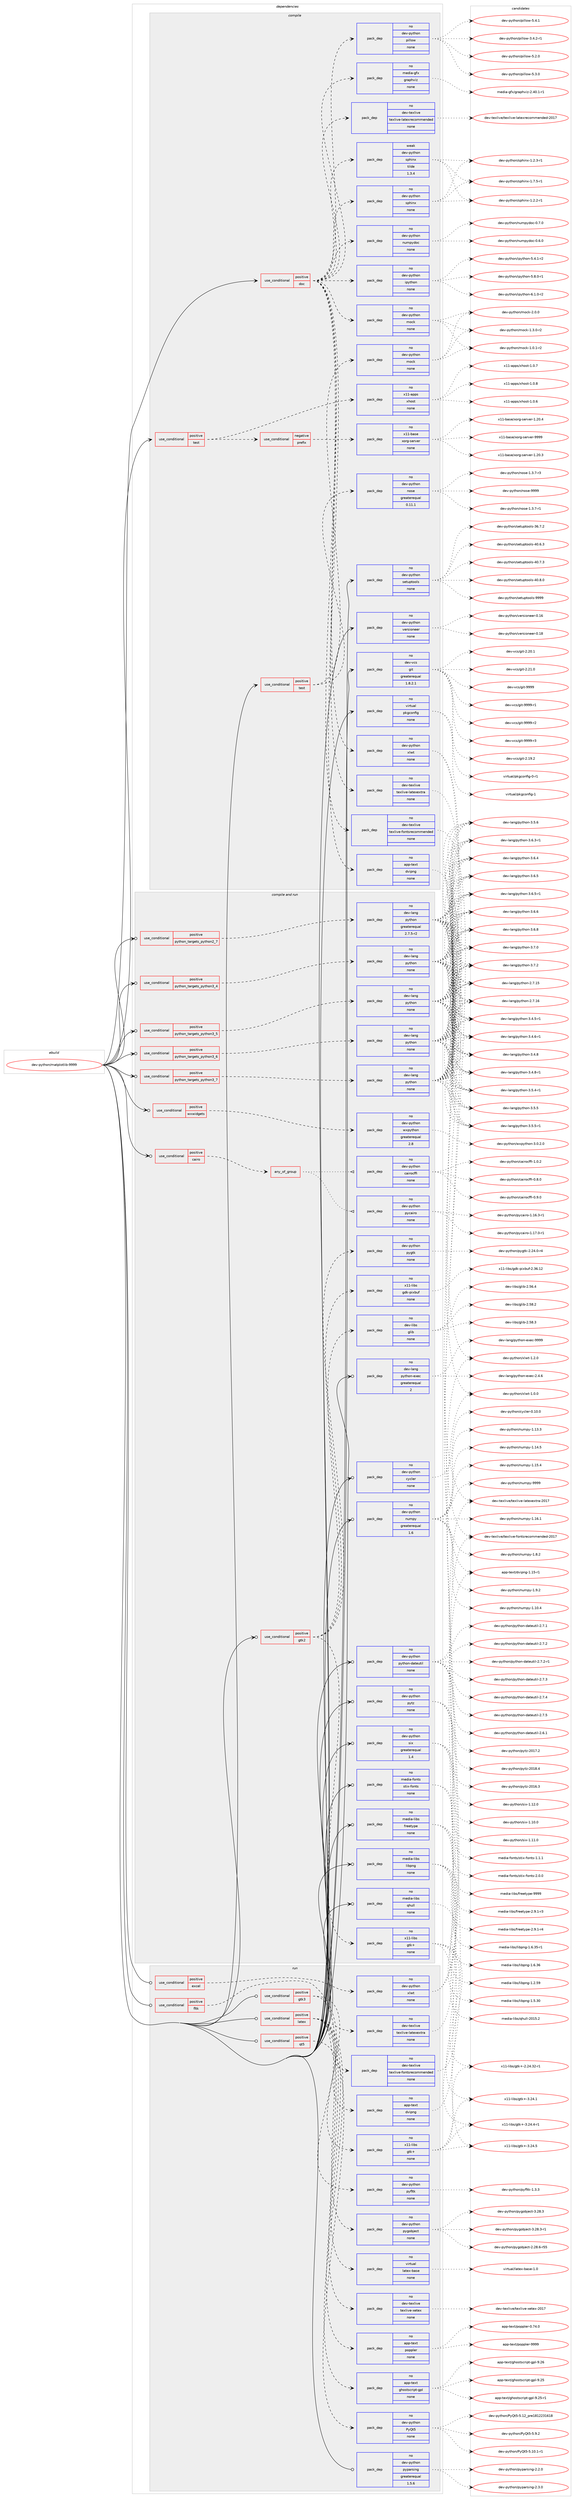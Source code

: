 digraph prolog {

# *************
# Graph options
# *************

newrank=true;
concentrate=true;
compound=true;
graph [rankdir=LR,fontname=Helvetica,fontsize=10,ranksep=1.5];#, ranksep=2.5, nodesep=0.2];
edge  [arrowhead=vee];
node  [fontname=Helvetica,fontsize=10];

# **********
# The ebuild
# **********

subgraph cluster_leftcol {
color=gray;
rank=same;
label=<<i>ebuild</i>>;
id [label="dev-python/matplotlib-9999", color=red, width=4, href="../dev-python/matplotlib-9999.svg"];
}

# ****************
# The dependencies
# ****************

subgraph cluster_midcol {
color=gray;
label=<<i>dependencies</i>>;
subgraph cluster_compile {
fillcolor="#eeeeee";
style=filled;
label=<<i>compile</i>>;
subgraph cond377326 {
dependency1418377 [label=<<TABLE BORDER="0" CELLBORDER="1" CELLSPACING="0" CELLPADDING="4"><TR><TD ROWSPAN="3" CELLPADDING="10">use_conditional</TD></TR><TR><TD>positive</TD></TR><TR><TD>doc</TD></TR></TABLE>>, shape=none, color=red];
subgraph pack1017778 {
dependency1418378 [label=<<TABLE BORDER="0" CELLBORDER="1" CELLSPACING="0" CELLPADDING="4" WIDTH="220"><TR><TD ROWSPAN="6" CELLPADDING="30">pack_dep</TD></TR><TR><TD WIDTH="110">no</TD></TR><TR><TD>app-text</TD></TR><TR><TD>dvipng</TD></TR><TR><TD>none</TD></TR><TR><TD></TD></TR></TABLE>>, shape=none, color=blue];
}
dependency1418377:e -> dependency1418378:w [weight=20,style="dashed",arrowhead="vee"];
subgraph pack1017779 {
dependency1418379 [label=<<TABLE BORDER="0" CELLBORDER="1" CELLSPACING="0" CELLPADDING="4" WIDTH="220"><TR><TD ROWSPAN="6" CELLPADDING="30">pack_dep</TD></TR><TR><TD WIDTH="110">no</TD></TR><TR><TD>dev-python</TD></TR><TR><TD>pillow</TD></TR><TR><TD>none</TD></TR><TR><TD></TD></TR></TABLE>>, shape=none, color=blue];
}
dependency1418377:e -> dependency1418379:w [weight=20,style="dashed",arrowhead="vee"];
subgraph pack1017780 {
dependency1418380 [label=<<TABLE BORDER="0" CELLBORDER="1" CELLSPACING="0" CELLPADDING="4" WIDTH="220"><TR><TD ROWSPAN="6" CELLPADDING="30">pack_dep</TD></TR><TR><TD WIDTH="110">no</TD></TR><TR><TD>dev-python</TD></TR><TR><TD>ipython</TD></TR><TR><TD>none</TD></TR><TR><TD></TD></TR></TABLE>>, shape=none, color=blue];
}
dependency1418377:e -> dependency1418380:w [weight=20,style="dashed",arrowhead="vee"];
subgraph pack1017781 {
dependency1418381 [label=<<TABLE BORDER="0" CELLBORDER="1" CELLSPACING="0" CELLPADDING="4" WIDTH="220"><TR><TD ROWSPAN="6" CELLPADDING="30">pack_dep</TD></TR><TR><TD WIDTH="110">no</TD></TR><TR><TD>dev-python</TD></TR><TR><TD>mock</TD></TR><TR><TD>none</TD></TR><TR><TD></TD></TR></TABLE>>, shape=none, color=blue];
}
dependency1418377:e -> dependency1418381:w [weight=20,style="dashed",arrowhead="vee"];
subgraph pack1017782 {
dependency1418382 [label=<<TABLE BORDER="0" CELLBORDER="1" CELLSPACING="0" CELLPADDING="4" WIDTH="220"><TR><TD ROWSPAN="6" CELLPADDING="30">pack_dep</TD></TR><TR><TD WIDTH="110">no</TD></TR><TR><TD>dev-python</TD></TR><TR><TD>numpydoc</TD></TR><TR><TD>none</TD></TR><TR><TD></TD></TR></TABLE>>, shape=none, color=blue];
}
dependency1418377:e -> dependency1418382:w [weight=20,style="dashed",arrowhead="vee"];
subgraph pack1017783 {
dependency1418383 [label=<<TABLE BORDER="0" CELLBORDER="1" CELLSPACING="0" CELLPADDING="4" WIDTH="220"><TR><TD ROWSPAN="6" CELLPADDING="30">pack_dep</TD></TR><TR><TD WIDTH="110">no</TD></TR><TR><TD>dev-python</TD></TR><TR><TD>sphinx</TD></TR><TR><TD>none</TD></TR><TR><TD></TD></TR></TABLE>>, shape=none, color=blue];
}
dependency1418377:e -> dependency1418383:w [weight=20,style="dashed",arrowhead="vee"];
subgraph pack1017784 {
dependency1418384 [label=<<TABLE BORDER="0" CELLBORDER="1" CELLSPACING="0" CELLPADDING="4" WIDTH="220"><TR><TD ROWSPAN="6" CELLPADDING="30">pack_dep</TD></TR><TR><TD WIDTH="110">weak</TD></TR><TR><TD>dev-python</TD></TR><TR><TD>sphinx</TD></TR><TR><TD>tilde</TD></TR><TR><TD>1.3.4</TD></TR></TABLE>>, shape=none, color=blue];
}
dependency1418377:e -> dependency1418384:w [weight=20,style="dashed",arrowhead="vee"];
subgraph pack1017785 {
dependency1418385 [label=<<TABLE BORDER="0" CELLBORDER="1" CELLSPACING="0" CELLPADDING="4" WIDTH="220"><TR><TD ROWSPAN="6" CELLPADDING="30">pack_dep</TD></TR><TR><TD WIDTH="110">no</TD></TR><TR><TD>dev-python</TD></TR><TR><TD>xlwt</TD></TR><TR><TD>none</TD></TR><TR><TD></TD></TR></TABLE>>, shape=none, color=blue];
}
dependency1418377:e -> dependency1418385:w [weight=20,style="dashed",arrowhead="vee"];
subgraph pack1017786 {
dependency1418386 [label=<<TABLE BORDER="0" CELLBORDER="1" CELLSPACING="0" CELLPADDING="4" WIDTH="220"><TR><TD ROWSPAN="6" CELLPADDING="30">pack_dep</TD></TR><TR><TD WIDTH="110">no</TD></TR><TR><TD>dev-texlive</TD></TR><TR><TD>texlive-latexextra</TD></TR><TR><TD>none</TD></TR><TR><TD></TD></TR></TABLE>>, shape=none, color=blue];
}
dependency1418377:e -> dependency1418386:w [weight=20,style="dashed",arrowhead="vee"];
subgraph pack1017787 {
dependency1418387 [label=<<TABLE BORDER="0" CELLBORDER="1" CELLSPACING="0" CELLPADDING="4" WIDTH="220"><TR><TD ROWSPAN="6" CELLPADDING="30">pack_dep</TD></TR><TR><TD WIDTH="110">no</TD></TR><TR><TD>dev-texlive</TD></TR><TR><TD>texlive-fontsrecommended</TD></TR><TR><TD>none</TD></TR><TR><TD></TD></TR></TABLE>>, shape=none, color=blue];
}
dependency1418377:e -> dependency1418387:w [weight=20,style="dashed",arrowhead="vee"];
subgraph pack1017788 {
dependency1418388 [label=<<TABLE BORDER="0" CELLBORDER="1" CELLSPACING="0" CELLPADDING="4" WIDTH="220"><TR><TD ROWSPAN="6" CELLPADDING="30">pack_dep</TD></TR><TR><TD WIDTH="110">no</TD></TR><TR><TD>dev-texlive</TD></TR><TR><TD>texlive-latexrecommended</TD></TR><TR><TD>none</TD></TR><TR><TD></TD></TR></TABLE>>, shape=none, color=blue];
}
dependency1418377:e -> dependency1418388:w [weight=20,style="dashed",arrowhead="vee"];
subgraph pack1017789 {
dependency1418389 [label=<<TABLE BORDER="0" CELLBORDER="1" CELLSPACING="0" CELLPADDING="4" WIDTH="220"><TR><TD ROWSPAN="6" CELLPADDING="30">pack_dep</TD></TR><TR><TD WIDTH="110">no</TD></TR><TR><TD>media-gfx</TD></TR><TR><TD>graphviz</TD></TR><TR><TD>none</TD></TR><TR><TD></TD></TR></TABLE>>, shape=none, color=blue];
}
dependency1418377:e -> dependency1418389:w [weight=20,style="dashed",arrowhead="vee"];
}
id:e -> dependency1418377:w [weight=20,style="solid",arrowhead="vee"];
subgraph cond377327 {
dependency1418390 [label=<<TABLE BORDER="0" CELLBORDER="1" CELLSPACING="0" CELLPADDING="4"><TR><TD ROWSPAN="3" CELLPADDING="10">use_conditional</TD></TR><TR><TD>positive</TD></TR><TR><TD>test</TD></TR></TABLE>>, shape=none, color=red];
subgraph cond377328 {
dependency1418391 [label=<<TABLE BORDER="0" CELLBORDER="1" CELLSPACING="0" CELLPADDING="4"><TR><TD ROWSPAN="3" CELLPADDING="10">use_conditional</TD></TR><TR><TD>negative</TD></TR><TR><TD>prefix</TD></TR></TABLE>>, shape=none, color=red];
subgraph pack1017790 {
dependency1418392 [label=<<TABLE BORDER="0" CELLBORDER="1" CELLSPACING="0" CELLPADDING="4" WIDTH="220"><TR><TD ROWSPAN="6" CELLPADDING="30">pack_dep</TD></TR><TR><TD WIDTH="110">no</TD></TR><TR><TD>x11-base</TD></TR><TR><TD>xorg-server</TD></TR><TR><TD>none</TD></TR><TR><TD></TD></TR></TABLE>>, shape=none, color=blue];
}
dependency1418391:e -> dependency1418392:w [weight=20,style="dashed",arrowhead="vee"];
}
dependency1418390:e -> dependency1418391:w [weight=20,style="dashed",arrowhead="vee"];
subgraph pack1017791 {
dependency1418393 [label=<<TABLE BORDER="0" CELLBORDER="1" CELLSPACING="0" CELLPADDING="4" WIDTH="220"><TR><TD ROWSPAN="6" CELLPADDING="30">pack_dep</TD></TR><TR><TD WIDTH="110">no</TD></TR><TR><TD>x11-apps</TD></TR><TR><TD>xhost</TD></TR><TR><TD>none</TD></TR><TR><TD></TD></TR></TABLE>>, shape=none, color=blue];
}
dependency1418390:e -> dependency1418393:w [weight=20,style="dashed",arrowhead="vee"];
}
id:e -> dependency1418390:w [weight=20,style="solid",arrowhead="vee"];
subgraph cond377329 {
dependency1418394 [label=<<TABLE BORDER="0" CELLBORDER="1" CELLSPACING="0" CELLPADDING="4"><TR><TD ROWSPAN="3" CELLPADDING="10">use_conditional</TD></TR><TR><TD>positive</TD></TR><TR><TD>test</TD></TR></TABLE>>, shape=none, color=red];
subgraph pack1017792 {
dependency1418395 [label=<<TABLE BORDER="0" CELLBORDER="1" CELLSPACING="0" CELLPADDING="4" WIDTH="220"><TR><TD ROWSPAN="6" CELLPADDING="30">pack_dep</TD></TR><TR><TD WIDTH="110">no</TD></TR><TR><TD>dev-python</TD></TR><TR><TD>mock</TD></TR><TR><TD>none</TD></TR><TR><TD></TD></TR></TABLE>>, shape=none, color=blue];
}
dependency1418394:e -> dependency1418395:w [weight=20,style="dashed",arrowhead="vee"];
subgraph pack1017793 {
dependency1418396 [label=<<TABLE BORDER="0" CELLBORDER="1" CELLSPACING="0" CELLPADDING="4" WIDTH="220"><TR><TD ROWSPAN="6" CELLPADDING="30">pack_dep</TD></TR><TR><TD WIDTH="110">no</TD></TR><TR><TD>dev-python</TD></TR><TR><TD>nose</TD></TR><TR><TD>greaterequal</TD></TR><TR><TD>0.11.1</TD></TR></TABLE>>, shape=none, color=blue];
}
dependency1418394:e -> dependency1418396:w [weight=20,style="dashed",arrowhead="vee"];
}
id:e -> dependency1418394:w [weight=20,style="solid",arrowhead="vee"];
subgraph pack1017794 {
dependency1418397 [label=<<TABLE BORDER="0" CELLBORDER="1" CELLSPACING="0" CELLPADDING="4" WIDTH="220"><TR><TD ROWSPAN="6" CELLPADDING="30">pack_dep</TD></TR><TR><TD WIDTH="110">no</TD></TR><TR><TD>dev-python</TD></TR><TR><TD>setuptools</TD></TR><TR><TD>none</TD></TR><TR><TD></TD></TR></TABLE>>, shape=none, color=blue];
}
id:e -> dependency1418397:w [weight=20,style="solid",arrowhead="vee"];
subgraph pack1017795 {
dependency1418398 [label=<<TABLE BORDER="0" CELLBORDER="1" CELLSPACING="0" CELLPADDING="4" WIDTH="220"><TR><TD ROWSPAN="6" CELLPADDING="30">pack_dep</TD></TR><TR><TD WIDTH="110">no</TD></TR><TR><TD>dev-python</TD></TR><TR><TD>versioneer</TD></TR><TR><TD>none</TD></TR><TR><TD></TD></TR></TABLE>>, shape=none, color=blue];
}
id:e -> dependency1418398:w [weight=20,style="solid",arrowhead="vee"];
subgraph pack1017796 {
dependency1418399 [label=<<TABLE BORDER="0" CELLBORDER="1" CELLSPACING="0" CELLPADDING="4" WIDTH="220"><TR><TD ROWSPAN="6" CELLPADDING="30">pack_dep</TD></TR><TR><TD WIDTH="110">no</TD></TR><TR><TD>dev-vcs</TD></TR><TR><TD>git</TD></TR><TR><TD>greaterequal</TD></TR><TR><TD>1.8.2.1</TD></TR></TABLE>>, shape=none, color=blue];
}
id:e -> dependency1418399:w [weight=20,style="solid",arrowhead="vee"];
subgraph pack1017797 {
dependency1418400 [label=<<TABLE BORDER="0" CELLBORDER="1" CELLSPACING="0" CELLPADDING="4" WIDTH="220"><TR><TD ROWSPAN="6" CELLPADDING="30">pack_dep</TD></TR><TR><TD WIDTH="110">no</TD></TR><TR><TD>virtual</TD></TR><TR><TD>pkgconfig</TD></TR><TR><TD>none</TD></TR><TR><TD></TD></TR></TABLE>>, shape=none, color=blue];
}
id:e -> dependency1418400:w [weight=20,style="solid",arrowhead="vee"];
}
subgraph cluster_compileandrun {
fillcolor="#eeeeee";
style=filled;
label=<<i>compile and run</i>>;
subgraph cond377330 {
dependency1418401 [label=<<TABLE BORDER="0" CELLBORDER="1" CELLSPACING="0" CELLPADDING="4"><TR><TD ROWSPAN="3" CELLPADDING="10">use_conditional</TD></TR><TR><TD>positive</TD></TR><TR><TD>cairo</TD></TR></TABLE>>, shape=none, color=red];
subgraph any22695 {
dependency1418402 [label=<<TABLE BORDER="0" CELLBORDER="1" CELLSPACING="0" CELLPADDING="4"><TR><TD CELLPADDING="10">any_of_group</TD></TR></TABLE>>, shape=none, color=red];subgraph pack1017798 {
dependency1418403 [label=<<TABLE BORDER="0" CELLBORDER="1" CELLSPACING="0" CELLPADDING="4" WIDTH="220"><TR><TD ROWSPAN="6" CELLPADDING="30">pack_dep</TD></TR><TR><TD WIDTH="110">no</TD></TR><TR><TD>dev-python</TD></TR><TR><TD>pycairo</TD></TR><TR><TD>none</TD></TR><TR><TD></TD></TR></TABLE>>, shape=none, color=blue];
}
dependency1418402:e -> dependency1418403:w [weight=20,style="dotted",arrowhead="oinv"];
subgraph pack1017799 {
dependency1418404 [label=<<TABLE BORDER="0" CELLBORDER="1" CELLSPACING="0" CELLPADDING="4" WIDTH="220"><TR><TD ROWSPAN="6" CELLPADDING="30">pack_dep</TD></TR><TR><TD WIDTH="110">no</TD></TR><TR><TD>dev-python</TD></TR><TR><TD>cairocffi</TD></TR><TR><TD>none</TD></TR><TR><TD></TD></TR></TABLE>>, shape=none, color=blue];
}
dependency1418402:e -> dependency1418404:w [weight=20,style="dotted",arrowhead="oinv"];
}
dependency1418401:e -> dependency1418402:w [weight=20,style="dashed",arrowhead="vee"];
}
id:e -> dependency1418401:w [weight=20,style="solid",arrowhead="odotvee"];
subgraph cond377331 {
dependency1418405 [label=<<TABLE BORDER="0" CELLBORDER="1" CELLSPACING="0" CELLPADDING="4"><TR><TD ROWSPAN="3" CELLPADDING="10">use_conditional</TD></TR><TR><TD>positive</TD></TR><TR><TD>gtk2</TD></TR></TABLE>>, shape=none, color=red];
subgraph pack1017800 {
dependency1418406 [label=<<TABLE BORDER="0" CELLBORDER="1" CELLSPACING="0" CELLPADDING="4" WIDTH="220"><TR><TD ROWSPAN="6" CELLPADDING="30">pack_dep</TD></TR><TR><TD WIDTH="110">no</TD></TR><TR><TD>dev-libs</TD></TR><TR><TD>glib</TD></TR><TR><TD>none</TD></TR><TR><TD></TD></TR></TABLE>>, shape=none, color=blue];
}
dependency1418405:e -> dependency1418406:w [weight=20,style="dashed",arrowhead="vee"];
subgraph pack1017801 {
dependency1418407 [label=<<TABLE BORDER="0" CELLBORDER="1" CELLSPACING="0" CELLPADDING="4" WIDTH="220"><TR><TD ROWSPAN="6" CELLPADDING="30">pack_dep</TD></TR><TR><TD WIDTH="110">no</TD></TR><TR><TD>x11-libs</TD></TR><TR><TD>gdk-pixbuf</TD></TR><TR><TD>none</TD></TR><TR><TD></TD></TR></TABLE>>, shape=none, color=blue];
}
dependency1418405:e -> dependency1418407:w [weight=20,style="dashed",arrowhead="vee"];
subgraph pack1017802 {
dependency1418408 [label=<<TABLE BORDER="0" CELLBORDER="1" CELLSPACING="0" CELLPADDING="4" WIDTH="220"><TR><TD ROWSPAN="6" CELLPADDING="30">pack_dep</TD></TR><TR><TD WIDTH="110">no</TD></TR><TR><TD>x11-libs</TD></TR><TR><TD>gtk+</TD></TR><TR><TD>none</TD></TR><TR><TD></TD></TR></TABLE>>, shape=none, color=blue];
}
dependency1418405:e -> dependency1418408:w [weight=20,style="dashed",arrowhead="vee"];
subgraph pack1017803 {
dependency1418409 [label=<<TABLE BORDER="0" CELLBORDER="1" CELLSPACING="0" CELLPADDING="4" WIDTH="220"><TR><TD ROWSPAN="6" CELLPADDING="30">pack_dep</TD></TR><TR><TD WIDTH="110">no</TD></TR><TR><TD>dev-python</TD></TR><TR><TD>pygtk</TD></TR><TR><TD>none</TD></TR><TR><TD></TD></TR></TABLE>>, shape=none, color=blue];
}
dependency1418405:e -> dependency1418409:w [weight=20,style="dashed",arrowhead="vee"];
}
id:e -> dependency1418405:w [weight=20,style="solid",arrowhead="odotvee"];
subgraph cond377332 {
dependency1418410 [label=<<TABLE BORDER="0" CELLBORDER="1" CELLSPACING="0" CELLPADDING="4"><TR><TD ROWSPAN="3" CELLPADDING="10">use_conditional</TD></TR><TR><TD>positive</TD></TR><TR><TD>python_targets_python2_7</TD></TR></TABLE>>, shape=none, color=red];
subgraph pack1017804 {
dependency1418411 [label=<<TABLE BORDER="0" CELLBORDER="1" CELLSPACING="0" CELLPADDING="4" WIDTH="220"><TR><TD ROWSPAN="6" CELLPADDING="30">pack_dep</TD></TR><TR><TD WIDTH="110">no</TD></TR><TR><TD>dev-lang</TD></TR><TR><TD>python</TD></TR><TR><TD>greaterequal</TD></TR><TR><TD>2.7.5-r2</TD></TR></TABLE>>, shape=none, color=blue];
}
dependency1418410:e -> dependency1418411:w [weight=20,style="dashed",arrowhead="vee"];
}
id:e -> dependency1418410:w [weight=20,style="solid",arrowhead="odotvee"];
subgraph cond377333 {
dependency1418412 [label=<<TABLE BORDER="0" CELLBORDER="1" CELLSPACING="0" CELLPADDING="4"><TR><TD ROWSPAN="3" CELLPADDING="10">use_conditional</TD></TR><TR><TD>positive</TD></TR><TR><TD>python_targets_python3_4</TD></TR></TABLE>>, shape=none, color=red];
subgraph pack1017805 {
dependency1418413 [label=<<TABLE BORDER="0" CELLBORDER="1" CELLSPACING="0" CELLPADDING="4" WIDTH="220"><TR><TD ROWSPAN="6" CELLPADDING="30">pack_dep</TD></TR><TR><TD WIDTH="110">no</TD></TR><TR><TD>dev-lang</TD></TR><TR><TD>python</TD></TR><TR><TD>none</TD></TR><TR><TD></TD></TR></TABLE>>, shape=none, color=blue];
}
dependency1418412:e -> dependency1418413:w [weight=20,style="dashed",arrowhead="vee"];
}
id:e -> dependency1418412:w [weight=20,style="solid",arrowhead="odotvee"];
subgraph cond377334 {
dependency1418414 [label=<<TABLE BORDER="0" CELLBORDER="1" CELLSPACING="0" CELLPADDING="4"><TR><TD ROWSPAN="3" CELLPADDING="10">use_conditional</TD></TR><TR><TD>positive</TD></TR><TR><TD>python_targets_python3_5</TD></TR></TABLE>>, shape=none, color=red];
subgraph pack1017806 {
dependency1418415 [label=<<TABLE BORDER="0" CELLBORDER="1" CELLSPACING="0" CELLPADDING="4" WIDTH="220"><TR><TD ROWSPAN="6" CELLPADDING="30">pack_dep</TD></TR><TR><TD WIDTH="110">no</TD></TR><TR><TD>dev-lang</TD></TR><TR><TD>python</TD></TR><TR><TD>none</TD></TR><TR><TD></TD></TR></TABLE>>, shape=none, color=blue];
}
dependency1418414:e -> dependency1418415:w [weight=20,style="dashed",arrowhead="vee"];
}
id:e -> dependency1418414:w [weight=20,style="solid",arrowhead="odotvee"];
subgraph cond377335 {
dependency1418416 [label=<<TABLE BORDER="0" CELLBORDER="1" CELLSPACING="0" CELLPADDING="4"><TR><TD ROWSPAN="3" CELLPADDING="10">use_conditional</TD></TR><TR><TD>positive</TD></TR><TR><TD>python_targets_python3_6</TD></TR></TABLE>>, shape=none, color=red];
subgraph pack1017807 {
dependency1418417 [label=<<TABLE BORDER="0" CELLBORDER="1" CELLSPACING="0" CELLPADDING="4" WIDTH="220"><TR><TD ROWSPAN="6" CELLPADDING="30">pack_dep</TD></TR><TR><TD WIDTH="110">no</TD></TR><TR><TD>dev-lang</TD></TR><TR><TD>python</TD></TR><TR><TD>none</TD></TR><TR><TD></TD></TR></TABLE>>, shape=none, color=blue];
}
dependency1418416:e -> dependency1418417:w [weight=20,style="dashed",arrowhead="vee"];
}
id:e -> dependency1418416:w [weight=20,style="solid",arrowhead="odotvee"];
subgraph cond377336 {
dependency1418418 [label=<<TABLE BORDER="0" CELLBORDER="1" CELLSPACING="0" CELLPADDING="4"><TR><TD ROWSPAN="3" CELLPADDING="10">use_conditional</TD></TR><TR><TD>positive</TD></TR><TR><TD>python_targets_python3_7</TD></TR></TABLE>>, shape=none, color=red];
subgraph pack1017808 {
dependency1418419 [label=<<TABLE BORDER="0" CELLBORDER="1" CELLSPACING="0" CELLPADDING="4" WIDTH="220"><TR><TD ROWSPAN="6" CELLPADDING="30">pack_dep</TD></TR><TR><TD WIDTH="110">no</TD></TR><TR><TD>dev-lang</TD></TR><TR><TD>python</TD></TR><TR><TD>none</TD></TR><TR><TD></TD></TR></TABLE>>, shape=none, color=blue];
}
dependency1418418:e -> dependency1418419:w [weight=20,style="dashed",arrowhead="vee"];
}
id:e -> dependency1418418:w [weight=20,style="solid",arrowhead="odotvee"];
subgraph cond377337 {
dependency1418420 [label=<<TABLE BORDER="0" CELLBORDER="1" CELLSPACING="0" CELLPADDING="4"><TR><TD ROWSPAN="3" CELLPADDING="10">use_conditional</TD></TR><TR><TD>positive</TD></TR><TR><TD>wxwidgets</TD></TR></TABLE>>, shape=none, color=red];
subgraph pack1017809 {
dependency1418421 [label=<<TABLE BORDER="0" CELLBORDER="1" CELLSPACING="0" CELLPADDING="4" WIDTH="220"><TR><TD ROWSPAN="6" CELLPADDING="30">pack_dep</TD></TR><TR><TD WIDTH="110">no</TD></TR><TR><TD>dev-python</TD></TR><TR><TD>wxpython</TD></TR><TR><TD>greaterequal</TD></TR><TR><TD>2.8</TD></TR></TABLE>>, shape=none, color=blue];
}
dependency1418420:e -> dependency1418421:w [weight=20,style="dashed",arrowhead="vee"];
}
id:e -> dependency1418420:w [weight=20,style="solid",arrowhead="odotvee"];
subgraph pack1017810 {
dependency1418422 [label=<<TABLE BORDER="0" CELLBORDER="1" CELLSPACING="0" CELLPADDING="4" WIDTH="220"><TR><TD ROWSPAN="6" CELLPADDING="30">pack_dep</TD></TR><TR><TD WIDTH="110">no</TD></TR><TR><TD>dev-lang</TD></TR><TR><TD>python-exec</TD></TR><TR><TD>greaterequal</TD></TR><TR><TD>2</TD></TR></TABLE>>, shape=none, color=blue];
}
id:e -> dependency1418422:w [weight=20,style="solid",arrowhead="odotvee"];
subgraph pack1017811 {
dependency1418423 [label=<<TABLE BORDER="0" CELLBORDER="1" CELLSPACING="0" CELLPADDING="4" WIDTH="220"><TR><TD ROWSPAN="6" CELLPADDING="30">pack_dep</TD></TR><TR><TD WIDTH="110">no</TD></TR><TR><TD>dev-python</TD></TR><TR><TD>cycler</TD></TR><TR><TD>none</TD></TR><TR><TD></TD></TR></TABLE>>, shape=none, color=blue];
}
id:e -> dependency1418423:w [weight=20,style="solid",arrowhead="odotvee"];
subgraph pack1017812 {
dependency1418424 [label=<<TABLE BORDER="0" CELLBORDER="1" CELLSPACING="0" CELLPADDING="4" WIDTH="220"><TR><TD ROWSPAN="6" CELLPADDING="30">pack_dep</TD></TR><TR><TD WIDTH="110">no</TD></TR><TR><TD>dev-python</TD></TR><TR><TD>numpy</TD></TR><TR><TD>greaterequal</TD></TR><TR><TD>1.6</TD></TR></TABLE>>, shape=none, color=blue];
}
id:e -> dependency1418424:w [weight=20,style="solid",arrowhead="odotvee"];
subgraph pack1017813 {
dependency1418425 [label=<<TABLE BORDER="0" CELLBORDER="1" CELLSPACING="0" CELLPADDING="4" WIDTH="220"><TR><TD ROWSPAN="6" CELLPADDING="30">pack_dep</TD></TR><TR><TD WIDTH="110">no</TD></TR><TR><TD>dev-python</TD></TR><TR><TD>python-dateutil</TD></TR><TR><TD>none</TD></TR><TR><TD></TD></TR></TABLE>>, shape=none, color=blue];
}
id:e -> dependency1418425:w [weight=20,style="solid",arrowhead="odotvee"];
subgraph pack1017814 {
dependency1418426 [label=<<TABLE BORDER="0" CELLBORDER="1" CELLSPACING="0" CELLPADDING="4" WIDTH="220"><TR><TD ROWSPAN="6" CELLPADDING="30">pack_dep</TD></TR><TR><TD WIDTH="110">no</TD></TR><TR><TD>dev-python</TD></TR><TR><TD>pytz</TD></TR><TR><TD>none</TD></TR><TR><TD></TD></TR></TABLE>>, shape=none, color=blue];
}
id:e -> dependency1418426:w [weight=20,style="solid",arrowhead="odotvee"];
subgraph pack1017815 {
dependency1418427 [label=<<TABLE BORDER="0" CELLBORDER="1" CELLSPACING="0" CELLPADDING="4" WIDTH="220"><TR><TD ROWSPAN="6" CELLPADDING="30">pack_dep</TD></TR><TR><TD WIDTH="110">no</TD></TR><TR><TD>dev-python</TD></TR><TR><TD>six</TD></TR><TR><TD>greaterequal</TD></TR><TR><TD>1.4</TD></TR></TABLE>>, shape=none, color=blue];
}
id:e -> dependency1418427:w [weight=20,style="solid",arrowhead="odotvee"];
subgraph pack1017816 {
dependency1418428 [label=<<TABLE BORDER="0" CELLBORDER="1" CELLSPACING="0" CELLPADDING="4" WIDTH="220"><TR><TD ROWSPAN="6" CELLPADDING="30">pack_dep</TD></TR><TR><TD WIDTH="110">no</TD></TR><TR><TD>media-fonts</TD></TR><TR><TD>stix-fonts</TD></TR><TR><TD>none</TD></TR><TR><TD></TD></TR></TABLE>>, shape=none, color=blue];
}
id:e -> dependency1418428:w [weight=20,style="solid",arrowhead="odotvee"];
subgraph pack1017817 {
dependency1418429 [label=<<TABLE BORDER="0" CELLBORDER="1" CELLSPACING="0" CELLPADDING="4" WIDTH="220"><TR><TD ROWSPAN="6" CELLPADDING="30">pack_dep</TD></TR><TR><TD WIDTH="110">no</TD></TR><TR><TD>media-libs</TD></TR><TR><TD>freetype</TD></TR><TR><TD>none</TD></TR><TR><TD></TD></TR></TABLE>>, shape=none, color=blue];
}
id:e -> dependency1418429:w [weight=20,style="solid",arrowhead="odotvee"];
subgraph pack1017818 {
dependency1418430 [label=<<TABLE BORDER="0" CELLBORDER="1" CELLSPACING="0" CELLPADDING="4" WIDTH="220"><TR><TD ROWSPAN="6" CELLPADDING="30">pack_dep</TD></TR><TR><TD WIDTH="110">no</TD></TR><TR><TD>media-libs</TD></TR><TR><TD>libpng</TD></TR><TR><TD>none</TD></TR><TR><TD></TD></TR></TABLE>>, shape=none, color=blue];
}
id:e -> dependency1418430:w [weight=20,style="solid",arrowhead="odotvee"];
subgraph pack1017819 {
dependency1418431 [label=<<TABLE BORDER="0" CELLBORDER="1" CELLSPACING="0" CELLPADDING="4" WIDTH="220"><TR><TD ROWSPAN="6" CELLPADDING="30">pack_dep</TD></TR><TR><TD WIDTH="110">no</TD></TR><TR><TD>media-libs</TD></TR><TR><TD>qhull</TD></TR><TR><TD>none</TD></TR><TR><TD></TD></TR></TABLE>>, shape=none, color=blue];
}
id:e -> dependency1418431:w [weight=20,style="solid",arrowhead="odotvee"];
}
subgraph cluster_run {
fillcolor="#eeeeee";
style=filled;
label=<<i>run</i>>;
subgraph cond377338 {
dependency1418432 [label=<<TABLE BORDER="0" CELLBORDER="1" CELLSPACING="0" CELLPADDING="4"><TR><TD ROWSPAN="3" CELLPADDING="10">use_conditional</TD></TR><TR><TD>positive</TD></TR><TR><TD>excel</TD></TR></TABLE>>, shape=none, color=red];
subgraph pack1017820 {
dependency1418433 [label=<<TABLE BORDER="0" CELLBORDER="1" CELLSPACING="0" CELLPADDING="4" WIDTH="220"><TR><TD ROWSPAN="6" CELLPADDING="30">pack_dep</TD></TR><TR><TD WIDTH="110">no</TD></TR><TR><TD>dev-python</TD></TR><TR><TD>xlwt</TD></TR><TR><TD>none</TD></TR><TR><TD></TD></TR></TABLE>>, shape=none, color=blue];
}
dependency1418432:e -> dependency1418433:w [weight=20,style="dashed",arrowhead="vee"];
}
id:e -> dependency1418432:w [weight=20,style="solid",arrowhead="odot"];
subgraph cond377339 {
dependency1418434 [label=<<TABLE BORDER="0" CELLBORDER="1" CELLSPACING="0" CELLPADDING="4"><TR><TD ROWSPAN="3" CELLPADDING="10">use_conditional</TD></TR><TR><TD>positive</TD></TR><TR><TD>fltk</TD></TR></TABLE>>, shape=none, color=red];
subgraph pack1017821 {
dependency1418435 [label=<<TABLE BORDER="0" CELLBORDER="1" CELLSPACING="0" CELLPADDING="4" WIDTH="220"><TR><TD ROWSPAN="6" CELLPADDING="30">pack_dep</TD></TR><TR><TD WIDTH="110">no</TD></TR><TR><TD>dev-python</TD></TR><TR><TD>pyfltk</TD></TR><TR><TD>none</TD></TR><TR><TD></TD></TR></TABLE>>, shape=none, color=blue];
}
dependency1418434:e -> dependency1418435:w [weight=20,style="dashed",arrowhead="vee"];
}
id:e -> dependency1418434:w [weight=20,style="solid",arrowhead="odot"];
subgraph cond377340 {
dependency1418436 [label=<<TABLE BORDER="0" CELLBORDER="1" CELLSPACING="0" CELLPADDING="4"><TR><TD ROWSPAN="3" CELLPADDING="10">use_conditional</TD></TR><TR><TD>positive</TD></TR><TR><TD>gtk3</TD></TR></TABLE>>, shape=none, color=red];
subgraph pack1017822 {
dependency1418437 [label=<<TABLE BORDER="0" CELLBORDER="1" CELLSPACING="0" CELLPADDING="4" WIDTH="220"><TR><TD ROWSPAN="6" CELLPADDING="30">pack_dep</TD></TR><TR><TD WIDTH="110">no</TD></TR><TR><TD>dev-python</TD></TR><TR><TD>pygobject</TD></TR><TR><TD>none</TD></TR><TR><TD></TD></TR></TABLE>>, shape=none, color=blue];
}
dependency1418436:e -> dependency1418437:w [weight=20,style="dashed",arrowhead="vee"];
subgraph pack1017823 {
dependency1418438 [label=<<TABLE BORDER="0" CELLBORDER="1" CELLSPACING="0" CELLPADDING="4" WIDTH="220"><TR><TD ROWSPAN="6" CELLPADDING="30">pack_dep</TD></TR><TR><TD WIDTH="110">no</TD></TR><TR><TD>x11-libs</TD></TR><TR><TD>gtk+</TD></TR><TR><TD>none</TD></TR><TR><TD></TD></TR></TABLE>>, shape=none, color=blue];
}
dependency1418436:e -> dependency1418438:w [weight=20,style="dashed",arrowhead="vee"];
}
id:e -> dependency1418436:w [weight=20,style="solid",arrowhead="odot"];
subgraph cond377341 {
dependency1418439 [label=<<TABLE BORDER="0" CELLBORDER="1" CELLSPACING="0" CELLPADDING="4"><TR><TD ROWSPAN="3" CELLPADDING="10">use_conditional</TD></TR><TR><TD>positive</TD></TR><TR><TD>latex</TD></TR></TABLE>>, shape=none, color=red];
subgraph pack1017824 {
dependency1418440 [label=<<TABLE BORDER="0" CELLBORDER="1" CELLSPACING="0" CELLPADDING="4" WIDTH="220"><TR><TD ROWSPAN="6" CELLPADDING="30">pack_dep</TD></TR><TR><TD WIDTH="110">no</TD></TR><TR><TD>virtual</TD></TR><TR><TD>latex-base</TD></TR><TR><TD>none</TD></TR><TR><TD></TD></TR></TABLE>>, shape=none, color=blue];
}
dependency1418439:e -> dependency1418440:w [weight=20,style="dashed",arrowhead="vee"];
subgraph pack1017825 {
dependency1418441 [label=<<TABLE BORDER="0" CELLBORDER="1" CELLSPACING="0" CELLPADDING="4" WIDTH="220"><TR><TD ROWSPAN="6" CELLPADDING="30">pack_dep</TD></TR><TR><TD WIDTH="110">no</TD></TR><TR><TD>app-text</TD></TR><TR><TD>ghostscript-gpl</TD></TR><TR><TD>none</TD></TR><TR><TD></TD></TR></TABLE>>, shape=none, color=blue];
}
dependency1418439:e -> dependency1418441:w [weight=20,style="dashed",arrowhead="vee"];
subgraph pack1017826 {
dependency1418442 [label=<<TABLE BORDER="0" CELLBORDER="1" CELLSPACING="0" CELLPADDING="4" WIDTH="220"><TR><TD ROWSPAN="6" CELLPADDING="30">pack_dep</TD></TR><TR><TD WIDTH="110">no</TD></TR><TR><TD>app-text</TD></TR><TR><TD>dvipng</TD></TR><TR><TD>none</TD></TR><TR><TD></TD></TR></TABLE>>, shape=none, color=blue];
}
dependency1418439:e -> dependency1418442:w [weight=20,style="dashed",arrowhead="vee"];
subgraph pack1017827 {
dependency1418443 [label=<<TABLE BORDER="0" CELLBORDER="1" CELLSPACING="0" CELLPADDING="4" WIDTH="220"><TR><TD ROWSPAN="6" CELLPADDING="30">pack_dep</TD></TR><TR><TD WIDTH="110">no</TD></TR><TR><TD>app-text</TD></TR><TR><TD>poppler</TD></TR><TR><TD>none</TD></TR><TR><TD></TD></TR></TABLE>>, shape=none, color=blue];
}
dependency1418439:e -> dependency1418443:w [weight=20,style="dashed",arrowhead="vee"];
subgraph pack1017828 {
dependency1418444 [label=<<TABLE BORDER="0" CELLBORDER="1" CELLSPACING="0" CELLPADDING="4" WIDTH="220"><TR><TD ROWSPAN="6" CELLPADDING="30">pack_dep</TD></TR><TR><TD WIDTH="110">no</TD></TR><TR><TD>dev-texlive</TD></TR><TR><TD>texlive-fontsrecommended</TD></TR><TR><TD>none</TD></TR><TR><TD></TD></TR></TABLE>>, shape=none, color=blue];
}
dependency1418439:e -> dependency1418444:w [weight=20,style="dashed",arrowhead="vee"];
subgraph pack1017829 {
dependency1418445 [label=<<TABLE BORDER="0" CELLBORDER="1" CELLSPACING="0" CELLPADDING="4" WIDTH="220"><TR><TD ROWSPAN="6" CELLPADDING="30">pack_dep</TD></TR><TR><TD WIDTH="110">no</TD></TR><TR><TD>dev-texlive</TD></TR><TR><TD>texlive-latexextra</TD></TR><TR><TD>none</TD></TR><TR><TD></TD></TR></TABLE>>, shape=none, color=blue];
}
dependency1418439:e -> dependency1418445:w [weight=20,style="dashed",arrowhead="vee"];
subgraph pack1017830 {
dependency1418446 [label=<<TABLE BORDER="0" CELLBORDER="1" CELLSPACING="0" CELLPADDING="4" WIDTH="220"><TR><TD ROWSPAN="6" CELLPADDING="30">pack_dep</TD></TR><TR><TD WIDTH="110">no</TD></TR><TR><TD>dev-texlive</TD></TR><TR><TD>texlive-xetex</TD></TR><TR><TD>none</TD></TR><TR><TD></TD></TR></TABLE>>, shape=none, color=blue];
}
dependency1418439:e -> dependency1418446:w [weight=20,style="dashed",arrowhead="vee"];
}
id:e -> dependency1418439:w [weight=20,style="solid",arrowhead="odot"];
subgraph cond377342 {
dependency1418447 [label=<<TABLE BORDER="0" CELLBORDER="1" CELLSPACING="0" CELLPADDING="4"><TR><TD ROWSPAN="3" CELLPADDING="10">use_conditional</TD></TR><TR><TD>positive</TD></TR><TR><TD>qt5</TD></TR></TABLE>>, shape=none, color=red];
subgraph pack1017831 {
dependency1418448 [label=<<TABLE BORDER="0" CELLBORDER="1" CELLSPACING="0" CELLPADDING="4" WIDTH="220"><TR><TD ROWSPAN="6" CELLPADDING="30">pack_dep</TD></TR><TR><TD WIDTH="110">no</TD></TR><TR><TD>dev-python</TD></TR><TR><TD>PyQt5</TD></TR><TR><TD>none</TD></TR><TR><TD></TD></TR></TABLE>>, shape=none, color=blue];
}
dependency1418447:e -> dependency1418448:w [weight=20,style="dashed",arrowhead="vee"];
}
id:e -> dependency1418447:w [weight=20,style="solid",arrowhead="odot"];
subgraph pack1017832 {
dependency1418449 [label=<<TABLE BORDER="0" CELLBORDER="1" CELLSPACING="0" CELLPADDING="4" WIDTH="220"><TR><TD ROWSPAN="6" CELLPADDING="30">pack_dep</TD></TR><TR><TD WIDTH="110">no</TD></TR><TR><TD>dev-python</TD></TR><TR><TD>pyparsing</TD></TR><TR><TD>greaterequal</TD></TR><TR><TD>1.5.6</TD></TR></TABLE>>, shape=none, color=blue];
}
id:e -> dependency1418449:w [weight=20,style="solid",arrowhead="odot"];
}
}

# **************
# The candidates
# **************

subgraph cluster_choices {
rank=same;
color=gray;
label=<<i>candidates</i>>;

subgraph choice1017778 {
color=black;
nodesep=1;
choice97112112451161011201164710011810511211010345494649534511449 [label="app-text/dvipng-1.15-r1", color=red, width=4,href="../app-text/dvipng-1.15-r1.svg"];
dependency1418378:e -> choice97112112451161011201164710011810511211010345494649534511449:w [style=dotted,weight="100"];
}
subgraph choice1017779 {
color=black;
nodesep=1;
choice10010111845112121116104111110471121051081081111194551465246504511449 [label="dev-python/pillow-3.4.2-r1", color=red, width=4,href="../dev-python/pillow-3.4.2-r1.svg"];
choice1001011184511212111610411111047112105108108111119455346504648 [label="dev-python/pillow-5.2.0", color=red, width=4,href="../dev-python/pillow-5.2.0.svg"];
choice1001011184511212111610411111047112105108108111119455346514648 [label="dev-python/pillow-5.3.0", color=red, width=4,href="../dev-python/pillow-5.3.0.svg"];
choice1001011184511212111610411111047112105108108111119455346524649 [label="dev-python/pillow-5.4.1", color=red, width=4,href="../dev-python/pillow-5.4.1.svg"];
dependency1418379:e -> choice10010111845112121116104111110471121051081081111194551465246504511449:w [style=dotted,weight="100"];
dependency1418379:e -> choice1001011184511212111610411111047112105108108111119455346504648:w [style=dotted,weight="100"];
dependency1418379:e -> choice1001011184511212111610411111047112105108108111119455346514648:w [style=dotted,weight="100"];
dependency1418379:e -> choice1001011184511212111610411111047112105108108111119455346524649:w [style=dotted,weight="100"];
}
subgraph choice1017780 {
color=black;
nodesep=1;
choice10010111845112121116104111110471051121211161041111104553465246494511450 [label="dev-python/ipython-5.4.1-r2", color=red, width=4,href="../dev-python/ipython-5.4.1-r2.svg"];
choice10010111845112121116104111110471051121211161041111104553465646484511449 [label="dev-python/ipython-5.8.0-r1", color=red, width=4,href="../dev-python/ipython-5.8.0-r1.svg"];
choice10010111845112121116104111110471051121211161041111104554464946484511450 [label="dev-python/ipython-6.1.0-r2", color=red, width=4,href="../dev-python/ipython-6.1.0-r2.svg"];
dependency1418380:e -> choice10010111845112121116104111110471051121211161041111104553465246494511450:w [style=dotted,weight="100"];
dependency1418380:e -> choice10010111845112121116104111110471051121211161041111104553465646484511449:w [style=dotted,weight="100"];
dependency1418380:e -> choice10010111845112121116104111110471051121211161041111104554464946484511450:w [style=dotted,weight="100"];
}
subgraph choice1017781 {
color=black;
nodesep=1;
choice1001011184511212111610411111047109111991074549464846494511450 [label="dev-python/mock-1.0.1-r2", color=red, width=4,href="../dev-python/mock-1.0.1-r2.svg"];
choice1001011184511212111610411111047109111991074549465146484511450 [label="dev-python/mock-1.3.0-r2", color=red, width=4,href="../dev-python/mock-1.3.0-r2.svg"];
choice100101118451121211161041111104710911199107455046484648 [label="dev-python/mock-2.0.0", color=red, width=4,href="../dev-python/mock-2.0.0.svg"];
dependency1418381:e -> choice1001011184511212111610411111047109111991074549464846494511450:w [style=dotted,weight="100"];
dependency1418381:e -> choice1001011184511212111610411111047109111991074549465146484511450:w [style=dotted,weight="100"];
dependency1418381:e -> choice100101118451121211161041111104710911199107455046484648:w [style=dotted,weight="100"];
}
subgraph choice1017782 {
color=black;
nodesep=1;
choice100101118451121211161041111104711011710911212110011199454846544648 [label="dev-python/numpydoc-0.6.0", color=red, width=4,href="../dev-python/numpydoc-0.6.0.svg"];
choice100101118451121211161041111104711011710911212110011199454846554648 [label="dev-python/numpydoc-0.7.0", color=red, width=4,href="../dev-python/numpydoc-0.7.0.svg"];
dependency1418382:e -> choice100101118451121211161041111104711011710911212110011199454846544648:w [style=dotted,weight="100"];
dependency1418382:e -> choice100101118451121211161041111104711011710911212110011199454846554648:w [style=dotted,weight="100"];
}
subgraph choice1017783 {
color=black;
nodesep=1;
choice10010111845112121116104111110471151121041051101204549465046504511449 [label="dev-python/sphinx-1.2.2-r1", color=red, width=4,href="../dev-python/sphinx-1.2.2-r1.svg"];
choice10010111845112121116104111110471151121041051101204549465046514511449 [label="dev-python/sphinx-1.2.3-r1", color=red, width=4,href="../dev-python/sphinx-1.2.3-r1.svg"];
choice10010111845112121116104111110471151121041051101204549465546534511449 [label="dev-python/sphinx-1.7.5-r1", color=red, width=4,href="../dev-python/sphinx-1.7.5-r1.svg"];
dependency1418383:e -> choice10010111845112121116104111110471151121041051101204549465046504511449:w [style=dotted,weight="100"];
dependency1418383:e -> choice10010111845112121116104111110471151121041051101204549465046514511449:w [style=dotted,weight="100"];
dependency1418383:e -> choice10010111845112121116104111110471151121041051101204549465546534511449:w [style=dotted,weight="100"];
}
subgraph choice1017784 {
color=black;
nodesep=1;
choice10010111845112121116104111110471151121041051101204549465046504511449 [label="dev-python/sphinx-1.2.2-r1", color=red, width=4,href="../dev-python/sphinx-1.2.2-r1.svg"];
choice10010111845112121116104111110471151121041051101204549465046514511449 [label="dev-python/sphinx-1.2.3-r1", color=red, width=4,href="../dev-python/sphinx-1.2.3-r1.svg"];
choice10010111845112121116104111110471151121041051101204549465546534511449 [label="dev-python/sphinx-1.7.5-r1", color=red, width=4,href="../dev-python/sphinx-1.7.5-r1.svg"];
dependency1418384:e -> choice10010111845112121116104111110471151121041051101204549465046504511449:w [style=dotted,weight="100"];
dependency1418384:e -> choice10010111845112121116104111110471151121041051101204549465046514511449:w [style=dotted,weight="100"];
dependency1418384:e -> choice10010111845112121116104111110471151121041051101204549465546534511449:w [style=dotted,weight="100"];
}
subgraph choice1017785 {
color=black;
nodesep=1;
choice1001011184511212111610411111047120108119116454946484648 [label="dev-python/xlwt-1.0.0", color=red, width=4,href="../dev-python/xlwt-1.0.0.svg"];
choice1001011184511212111610411111047120108119116454946504648 [label="dev-python/xlwt-1.2.0", color=red, width=4,href="../dev-python/xlwt-1.2.0.svg"];
dependency1418385:e -> choice1001011184511212111610411111047120108119116454946484648:w [style=dotted,weight="100"];
dependency1418385:e -> choice1001011184511212111610411111047120108119116454946504648:w [style=dotted,weight="100"];
}
subgraph choice1017786 {
color=black;
nodesep=1;
choice10010111845116101120108105118101471161011201081051181014510897116101120101120116114974550484955 [label="dev-texlive/texlive-latexextra-2017", color=red, width=4,href="../dev-texlive/texlive-latexextra-2017.svg"];
dependency1418386:e -> choice10010111845116101120108105118101471161011201081051181014510897116101120101120116114974550484955:w [style=dotted,weight="100"];
}
subgraph choice1017787 {
color=black;
nodesep=1;
choice100101118451161011201081051181014711610112010810511810145102111110116115114101991111091091011101001011004550484955 [label="dev-texlive/texlive-fontsrecommended-2017", color=red, width=4,href="../dev-texlive/texlive-fontsrecommended-2017.svg"];
dependency1418387:e -> choice100101118451161011201081051181014711610112010810511810145102111110116115114101991111091091011101001011004550484955:w [style=dotted,weight="100"];
}
subgraph choice1017788 {
color=black;
nodesep=1;
choice10010111845116101120108105118101471161011201081051181014510897116101120114101991111091091011101001011004550484955 [label="dev-texlive/texlive-latexrecommended-2017", color=red, width=4,href="../dev-texlive/texlive-latexrecommended-2017.svg"];
dependency1418388:e -> choice10010111845116101120108105118101471161011201081051181014510897116101120114101991111091091011101001011004550484955:w [style=dotted,weight="100"];
}
subgraph choice1017789 {
color=black;
nodesep=1;
choice10910110010597451031021204710311497112104118105122455046524846494511449 [label="media-gfx/graphviz-2.40.1-r1", color=red, width=4,href="../media-gfx/graphviz-2.40.1-r1.svg"];
dependency1418389:e -> choice10910110010597451031021204710311497112104118105122455046524846494511449:w [style=dotted,weight="100"];
}
subgraph choice1017790 {
color=black;
nodesep=1;
choice1204949459897115101471201111141034511510111411810111445494650484651 [label="x11-base/xorg-server-1.20.3", color=red, width=4,href="../x11-base/xorg-server-1.20.3.svg"];
choice1204949459897115101471201111141034511510111411810111445494650484652 [label="x11-base/xorg-server-1.20.4", color=red, width=4,href="../x11-base/xorg-server-1.20.4.svg"];
choice120494945989711510147120111114103451151011141181011144557575757 [label="x11-base/xorg-server-9999", color=red, width=4,href="../x11-base/xorg-server-9999.svg"];
dependency1418392:e -> choice1204949459897115101471201111141034511510111411810111445494650484651:w [style=dotted,weight="100"];
dependency1418392:e -> choice1204949459897115101471201111141034511510111411810111445494650484652:w [style=dotted,weight="100"];
dependency1418392:e -> choice120494945989711510147120111114103451151011141181011144557575757:w [style=dotted,weight="100"];
}
subgraph choice1017791 {
color=black;
nodesep=1;
choice1204949459711211211547120104111115116454946484654 [label="x11-apps/xhost-1.0.6", color=red, width=4,href="../x11-apps/xhost-1.0.6.svg"];
choice1204949459711211211547120104111115116454946484655 [label="x11-apps/xhost-1.0.7", color=red, width=4,href="../x11-apps/xhost-1.0.7.svg"];
choice1204949459711211211547120104111115116454946484656 [label="x11-apps/xhost-1.0.8", color=red, width=4,href="../x11-apps/xhost-1.0.8.svg"];
dependency1418393:e -> choice1204949459711211211547120104111115116454946484654:w [style=dotted,weight="100"];
dependency1418393:e -> choice1204949459711211211547120104111115116454946484655:w [style=dotted,weight="100"];
dependency1418393:e -> choice1204949459711211211547120104111115116454946484656:w [style=dotted,weight="100"];
}
subgraph choice1017792 {
color=black;
nodesep=1;
choice1001011184511212111610411111047109111991074549464846494511450 [label="dev-python/mock-1.0.1-r2", color=red, width=4,href="../dev-python/mock-1.0.1-r2.svg"];
choice1001011184511212111610411111047109111991074549465146484511450 [label="dev-python/mock-1.3.0-r2", color=red, width=4,href="../dev-python/mock-1.3.0-r2.svg"];
choice100101118451121211161041111104710911199107455046484648 [label="dev-python/mock-2.0.0", color=red, width=4,href="../dev-python/mock-2.0.0.svg"];
dependency1418395:e -> choice1001011184511212111610411111047109111991074549464846494511450:w [style=dotted,weight="100"];
dependency1418395:e -> choice1001011184511212111610411111047109111991074549465146484511450:w [style=dotted,weight="100"];
dependency1418395:e -> choice100101118451121211161041111104710911199107455046484648:w [style=dotted,weight="100"];
}
subgraph choice1017793 {
color=black;
nodesep=1;
choice10010111845112121116104111110471101111151014549465146554511449 [label="dev-python/nose-1.3.7-r1", color=red, width=4,href="../dev-python/nose-1.3.7-r1.svg"];
choice10010111845112121116104111110471101111151014549465146554511451 [label="dev-python/nose-1.3.7-r3", color=red, width=4,href="../dev-python/nose-1.3.7-r3.svg"];
choice10010111845112121116104111110471101111151014557575757 [label="dev-python/nose-9999", color=red, width=4,href="../dev-python/nose-9999.svg"];
dependency1418396:e -> choice10010111845112121116104111110471101111151014549465146554511449:w [style=dotted,weight="100"];
dependency1418396:e -> choice10010111845112121116104111110471101111151014549465146554511451:w [style=dotted,weight="100"];
dependency1418396:e -> choice10010111845112121116104111110471101111151014557575757:w [style=dotted,weight="100"];
}
subgraph choice1017794 {
color=black;
nodesep=1;
choice100101118451121211161041111104711510111611711211611111110811545515446554650 [label="dev-python/setuptools-36.7.2", color=red, width=4,href="../dev-python/setuptools-36.7.2.svg"];
choice100101118451121211161041111104711510111611711211611111110811545524846544651 [label="dev-python/setuptools-40.6.3", color=red, width=4,href="../dev-python/setuptools-40.6.3.svg"];
choice100101118451121211161041111104711510111611711211611111110811545524846554651 [label="dev-python/setuptools-40.7.3", color=red, width=4,href="../dev-python/setuptools-40.7.3.svg"];
choice100101118451121211161041111104711510111611711211611111110811545524846564648 [label="dev-python/setuptools-40.8.0", color=red, width=4,href="../dev-python/setuptools-40.8.0.svg"];
choice10010111845112121116104111110471151011161171121161111111081154557575757 [label="dev-python/setuptools-9999", color=red, width=4,href="../dev-python/setuptools-9999.svg"];
dependency1418397:e -> choice100101118451121211161041111104711510111611711211611111110811545515446554650:w [style=dotted,weight="100"];
dependency1418397:e -> choice100101118451121211161041111104711510111611711211611111110811545524846544651:w [style=dotted,weight="100"];
dependency1418397:e -> choice100101118451121211161041111104711510111611711211611111110811545524846554651:w [style=dotted,weight="100"];
dependency1418397:e -> choice100101118451121211161041111104711510111611711211611111110811545524846564648:w [style=dotted,weight="100"];
dependency1418397:e -> choice10010111845112121116104111110471151011161171121161111111081154557575757:w [style=dotted,weight="100"];
}
subgraph choice1017795 {
color=black;
nodesep=1;
choice10010111845112121116104111110471181011141151051111101011011144548464954 [label="dev-python/versioneer-0.16", color=red, width=4,href="../dev-python/versioneer-0.16.svg"];
choice10010111845112121116104111110471181011141151051111101011011144548464956 [label="dev-python/versioneer-0.18", color=red, width=4,href="../dev-python/versioneer-0.18.svg"];
dependency1418398:e -> choice10010111845112121116104111110471181011141151051111101011011144548464954:w [style=dotted,weight="100"];
dependency1418398:e -> choice10010111845112121116104111110471181011141151051111101011011144548464956:w [style=dotted,weight="100"];
}
subgraph choice1017796 {
color=black;
nodesep=1;
choice10010111845118991154710310511645504649574650 [label="dev-vcs/git-2.19.2", color=red, width=4,href="../dev-vcs/git-2.19.2.svg"];
choice10010111845118991154710310511645504650484649 [label="dev-vcs/git-2.20.1", color=red, width=4,href="../dev-vcs/git-2.20.1.svg"];
choice10010111845118991154710310511645504650494648 [label="dev-vcs/git-2.21.0", color=red, width=4,href="../dev-vcs/git-2.21.0.svg"];
choice1001011184511899115471031051164557575757 [label="dev-vcs/git-9999", color=red, width=4,href="../dev-vcs/git-9999.svg"];
choice10010111845118991154710310511645575757574511449 [label="dev-vcs/git-9999-r1", color=red, width=4,href="../dev-vcs/git-9999-r1.svg"];
choice10010111845118991154710310511645575757574511450 [label="dev-vcs/git-9999-r2", color=red, width=4,href="../dev-vcs/git-9999-r2.svg"];
choice10010111845118991154710310511645575757574511451 [label="dev-vcs/git-9999-r3", color=red, width=4,href="../dev-vcs/git-9999-r3.svg"];
dependency1418399:e -> choice10010111845118991154710310511645504649574650:w [style=dotted,weight="100"];
dependency1418399:e -> choice10010111845118991154710310511645504650484649:w [style=dotted,weight="100"];
dependency1418399:e -> choice10010111845118991154710310511645504650494648:w [style=dotted,weight="100"];
dependency1418399:e -> choice1001011184511899115471031051164557575757:w [style=dotted,weight="100"];
dependency1418399:e -> choice10010111845118991154710310511645575757574511449:w [style=dotted,weight="100"];
dependency1418399:e -> choice10010111845118991154710310511645575757574511450:w [style=dotted,weight="100"];
dependency1418399:e -> choice10010111845118991154710310511645575757574511451:w [style=dotted,weight="100"];
}
subgraph choice1017797 {
color=black;
nodesep=1;
choice11810511411611797108471121071039911111010210510345484511449 [label="virtual/pkgconfig-0-r1", color=red, width=4,href="../virtual/pkgconfig-0-r1.svg"];
choice1181051141161179710847112107103991111101021051034549 [label="virtual/pkgconfig-1", color=red, width=4,href="../virtual/pkgconfig-1.svg"];
dependency1418400:e -> choice11810511411611797108471121071039911111010210510345484511449:w [style=dotted,weight="100"];
dependency1418400:e -> choice1181051141161179710847112107103991111101021051034549:w [style=dotted,weight="100"];
}
subgraph choice1017798 {
color=black;
nodesep=1;
choice10010111845112121116104111110471121219997105114111454946495446514511449 [label="dev-python/pycairo-1.16.3-r1", color=red, width=4,href="../dev-python/pycairo-1.16.3-r1.svg"];
choice10010111845112121116104111110471121219997105114111454946495546484511449 [label="dev-python/pycairo-1.17.0-r1", color=red, width=4,href="../dev-python/pycairo-1.17.0-r1.svg"];
dependency1418403:e -> choice10010111845112121116104111110471121219997105114111454946495446514511449:w [style=dotted,weight="100"];
dependency1418403:e -> choice10010111845112121116104111110471121219997105114111454946495546484511449:w [style=dotted,weight="100"];
}
subgraph choice1017799 {
color=black;
nodesep=1;
choice1001011184511212111610411111047999710511411199102102105454846564648 [label="dev-python/cairocffi-0.8.0", color=red, width=4,href="../dev-python/cairocffi-0.8.0.svg"];
choice1001011184511212111610411111047999710511411199102102105454846574648 [label="dev-python/cairocffi-0.9.0", color=red, width=4,href="../dev-python/cairocffi-0.9.0.svg"];
choice1001011184511212111610411111047999710511411199102102105454946484650 [label="dev-python/cairocffi-1.0.2", color=red, width=4,href="../dev-python/cairocffi-1.0.2.svg"];
dependency1418404:e -> choice1001011184511212111610411111047999710511411199102102105454846564648:w [style=dotted,weight="100"];
dependency1418404:e -> choice1001011184511212111610411111047999710511411199102102105454846574648:w [style=dotted,weight="100"];
dependency1418404:e -> choice1001011184511212111610411111047999710511411199102102105454946484650:w [style=dotted,weight="100"];
}
subgraph choice1017800 {
color=black;
nodesep=1;
choice1001011184510810598115471031081059845504653544652 [label="dev-libs/glib-2.56.4", color=red, width=4,href="../dev-libs/glib-2.56.4.svg"];
choice1001011184510810598115471031081059845504653564650 [label="dev-libs/glib-2.58.2", color=red, width=4,href="../dev-libs/glib-2.58.2.svg"];
choice1001011184510810598115471031081059845504653564651 [label="dev-libs/glib-2.58.3", color=red, width=4,href="../dev-libs/glib-2.58.3.svg"];
dependency1418406:e -> choice1001011184510810598115471031081059845504653544652:w [style=dotted,weight="100"];
dependency1418406:e -> choice1001011184510810598115471031081059845504653564650:w [style=dotted,weight="100"];
dependency1418406:e -> choice1001011184510810598115471031081059845504653564651:w [style=dotted,weight="100"];
}
subgraph choice1017801 {
color=black;
nodesep=1;
choice120494945108105981154710310010745112105120981171024550465154464950 [label="x11-libs/gdk-pixbuf-2.36.12", color=red, width=4,href="../x11-libs/gdk-pixbuf-2.36.12.svg"];
dependency1418407:e -> choice120494945108105981154710310010745112105120981171024550465154464950:w [style=dotted,weight="100"];
}
subgraph choice1017802 {
color=black;
nodesep=1;
choice12049494510810598115471031161074345504650524651504511449 [label="x11-libs/gtk+-2.24.32-r1", color=red, width=4,href="../x11-libs/gtk+-2.24.32-r1.svg"];
choice12049494510810598115471031161074345514650524649 [label="x11-libs/gtk+-3.24.1", color=red, width=4,href="../x11-libs/gtk+-3.24.1.svg"];
choice120494945108105981154710311610743455146505246524511449 [label="x11-libs/gtk+-3.24.4-r1", color=red, width=4,href="../x11-libs/gtk+-3.24.4-r1.svg"];
choice12049494510810598115471031161074345514650524653 [label="x11-libs/gtk+-3.24.5", color=red, width=4,href="../x11-libs/gtk+-3.24.5.svg"];
dependency1418408:e -> choice12049494510810598115471031161074345504650524651504511449:w [style=dotted,weight="100"];
dependency1418408:e -> choice12049494510810598115471031161074345514650524649:w [style=dotted,weight="100"];
dependency1418408:e -> choice120494945108105981154710311610743455146505246524511449:w [style=dotted,weight="100"];
dependency1418408:e -> choice12049494510810598115471031161074345514650524653:w [style=dotted,weight="100"];
}
subgraph choice1017803 {
color=black;
nodesep=1;
choice1001011184511212111610411111047112121103116107455046505246484511452 [label="dev-python/pygtk-2.24.0-r4", color=red, width=4,href="../dev-python/pygtk-2.24.0-r4.svg"];
dependency1418409:e -> choice1001011184511212111610411111047112121103116107455046505246484511452:w [style=dotted,weight="100"];
}
subgraph choice1017804 {
color=black;
nodesep=1;
choice10010111845108971101034711212111610411111045504655464953 [label="dev-lang/python-2.7.15", color=red, width=4,href="../dev-lang/python-2.7.15.svg"];
choice10010111845108971101034711212111610411111045504655464954 [label="dev-lang/python-2.7.16", color=red, width=4,href="../dev-lang/python-2.7.16.svg"];
choice1001011184510897110103471121211161041111104551465246534511449 [label="dev-lang/python-3.4.5-r1", color=red, width=4,href="../dev-lang/python-3.4.5-r1.svg"];
choice1001011184510897110103471121211161041111104551465246544511449 [label="dev-lang/python-3.4.6-r1", color=red, width=4,href="../dev-lang/python-3.4.6-r1.svg"];
choice100101118451089711010347112121116104111110455146524656 [label="dev-lang/python-3.4.8", color=red, width=4,href="../dev-lang/python-3.4.8.svg"];
choice1001011184510897110103471121211161041111104551465246564511449 [label="dev-lang/python-3.4.8-r1", color=red, width=4,href="../dev-lang/python-3.4.8-r1.svg"];
choice1001011184510897110103471121211161041111104551465346524511449 [label="dev-lang/python-3.5.4-r1", color=red, width=4,href="../dev-lang/python-3.5.4-r1.svg"];
choice100101118451089711010347112121116104111110455146534653 [label="dev-lang/python-3.5.5", color=red, width=4,href="../dev-lang/python-3.5.5.svg"];
choice1001011184510897110103471121211161041111104551465346534511449 [label="dev-lang/python-3.5.5-r1", color=red, width=4,href="../dev-lang/python-3.5.5-r1.svg"];
choice100101118451089711010347112121116104111110455146534654 [label="dev-lang/python-3.5.6", color=red, width=4,href="../dev-lang/python-3.5.6.svg"];
choice1001011184510897110103471121211161041111104551465446514511449 [label="dev-lang/python-3.6.3-r1", color=red, width=4,href="../dev-lang/python-3.6.3-r1.svg"];
choice100101118451089711010347112121116104111110455146544652 [label="dev-lang/python-3.6.4", color=red, width=4,href="../dev-lang/python-3.6.4.svg"];
choice100101118451089711010347112121116104111110455146544653 [label="dev-lang/python-3.6.5", color=red, width=4,href="../dev-lang/python-3.6.5.svg"];
choice1001011184510897110103471121211161041111104551465446534511449 [label="dev-lang/python-3.6.5-r1", color=red, width=4,href="../dev-lang/python-3.6.5-r1.svg"];
choice100101118451089711010347112121116104111110455146544654 [label="dev-lang/python-3.6.6", color=red, width=4,href="../dev-lang/python-3.6.6.svg"];
choice100101118451089711010347112121116104111110455146544656 [label="dev-lang/python-3.6.8", color=red, width=4,href="../dev-lang/python-3.6.8.svg"];
choice100101118451089711010347112121116104111110455146554648 [label="dev-lang/python-3.7.0", color=red, width=4,href="../dev-lang/python-3.7.0.svg"];
choice100101118451089711010347112121116104111110455146554650 [label="dev-lang/python-3.7.2", color=red, width=4,href="../dev-lang/python-3.7.2.svg"];
dependency1418411:e -> choice10010111845108971101034711212111610411111045504655464953:w [style=dotted,weight="100"];
dependency1418411:e -> choice10010111845108971101034711212111610411111045504655464954:w [style=dotted,weight="100"];
dependency1418411:e -> choice1001011184510897110103471121211161041111104551465246534511449:w [style=dotted,weight="100"];
dependency1418411:e -> choice1001011184510897110103471121211161041111104551465246544511449:w [style=dotted,weight="100"];
dependency1418411:e -> choice100101118451089711010347112121116104111110455146524656:w [style=dotted,weight="100"];
dependency1418411:e -> choice1001011184510897110103471121211161041111104551465246564511449:w [style=dotted,weight="100"];
dependency1418411:e -> choice1001011184510897110103471121211161041111104551465346524511449:w [style=dotted,weight="100"];
dependency1418411:e -> choice100101118451089711010347112121116104111110455146534653:w [style=dotted,weight="100"];
dependency1418411:e -> choice1001011184510897110103471121211161041111104551465346534511449:w [style=dotted,weight="100"];
dependency1418411:e -> choice100101118451089711010347112121116104111110455146534654:w [style=dotted,weight="100"];
dependency1418411:e -> choice1001011184510897110103471121211161041111104551465446514511449:w [style=dotted,weight="100"];
dependency1418411:e -> choice100101118451089711010347112121116104111110455146544652:w [style=dotted,weight="100"];
dependency1418411:e -> choice100101118451089711010347112121116104111110455146544653:w [style=dotted,weight="100"];
dependency1418411:e -> choice1001011184510897110103471121211161041111104551465446534511449:w [style=dotted,weight="100"];
dependency1418411:e -> choice100101118451089711010347112121116104111110455146544654:w [style=dotted,weight="100"];
dependency1418411:e -> choice100101118451089711010347112121116104111110455146544656:w [style=dotted,weight="100"];
dependency1418411:e -> choice100101118451089711010347112121116104111110455146554648:w [style=dotted,weight="100"];
dependency1418411:e -> choice100101118451089711010347112121116104111110455146554650:w [style=dotted,weight="100"];
}
subgraph choice1017805 {
color=black;
nodesep=1;
choice10010111845108971101034711212111610411111045504655464953 [label="dev-lang/python-2.7.15", color=red, width=4,href="../dev-lang/python-2.7.15.svg"];
choice10010111845108971101034711212111610411111045504655464954 [label="dev-lang/python-2.7.16", color=red, width=4,href="../dev-lang/python-2.7.16.svg"];
choice1001011184510897110103471121211161041111104551465246534511449 [label="dev-lang/python-3.4.5-r1", color=red, width=4,href="../dev-lang/python-3.4.5-r1.svg"];
choice1001011184510897110103471121211161041111104551465246544511449 [label="dev-lang/python-3.4.6-r1", color=red, width=4,href="../dev-lang/python-3.4.6-r1.svg"];
choice100101118451089711010347112121116104111110455146524656 [label="dev-lang/python-3.4.8", color=red, width=4,href="../dev-lang/python-3.4.8.svg"];
choice1001011184510897110103471121211161041111104551465246564511449 [label="dev-lang/python-3.4.8-r1", color=red, width=4,href="../dev-lang/python-3.4.8-r1.svg"];
choice1001011184510897110103471121211161041111104551465346524511449 [label="dev-lang/python-3.5.4-r1", color=red, width=4,href="../dev-lang/python-3.5.4-r1.svg"];
choice100101118451089711010347112121116104111110455146534653 [label="dev-lang/python-3.5.5", color=red, width=4,href="../dev-lang/python-3.5.5.svg"];
choice1001011184510897110103471121211161041111104551465346534511449 [label="dev-lang/python-3.5.5-r1", color=red, width=4,href="../dev-lang/python-3.5.5-r1.svg"];
choice100101118451089711010347112121116104111110455146534654 [label="dev-lang/python-3.5.6", color=red, width=4,href="../dev-lang/python-3.5.6.svg"];
choice1001011184510897110103471121211161041111104551465446514511449 [label="dev-lang/python-3.6.3-r1", color=red, width=4,href="../dev-lang/python-3.6.3-r1.svg"];
choice100101118451089711010347112121116104111110455146544652 [label="dev-lang/python-3.6.4", color=red, width=4,href="../dev-lang/python-3.6.4.svg"];
choice100101118451089711010347112121116104111110455146544653 [label="dev-lang/python-3.6.5", color=red, width=4,href="../dev-lang/python-3.6.5.svg"];
choice1001011184510897110103471121211161041111104551465446534511449 [label="dev-lang/python-3.6.5-r1", color=red, width=4,href="../dev-lang/python-3.6.5-r1.svg"];
choice100101118451089711010347112121116104111110455146544654 [label="dev-lang/python-3.6.6", color=red, width=4,href="../dev-lang/python-3.6.6.svg"];
choice100101118451089711010347112121116104111110455146544656 [label="dev-lang/python-3.6.8", color=red, width=4,href="../dev-lang/python-3.6.8.svg"];
choice100101118451089711010347112121116104111110455146554648 [label="dev-lang/python-3.7.0", color=red, width=4,href="../dev-lang/python-3.7.0.svg"];
choice100101118451089711010347112121116104111110455146554650 [label="dev-lang/python-3.7.2", color=red, width=4,href="../dev-lang/python-3.7.2.svg"];
dependency1418413:e -> choice10010111845108971101034711212111610411111045504655464953:w [style=dotted,weight="100"];
dependency1418413:e -> choice10010111845108971101034711212111610411111045504655464954:w [style=dotted,weight="100"];
dependency1418413:e -> choice1001011184510897110103471121211161041111104551465246534511449:w [style=dotted,weight="100"];
dependency1418413:e -> choice1001011184510897110103471121211161041111104551465246544511449:w [style=dotted,weight="100"];
dependency1418413:e -> choice100101118451089711010347112121116104111110455146524656:w [style=dotted,weight="100"];
dependency1418413:e -> choice1001011184510897110103471121211161041111104551465246564511449:w [style=dotted,weight="100"];
dependency1418413:e -> choice1001011184510897110103471121211161041111104551465346524511449:w [style=dotted,weight="100"];
dependency1418413:e -> choice100101118451089711010347112121116104111110455146534653:w [style=dotted,weight="100"];
dependency1418413:e -> choice1001011184510897110103471121211161041111104551465346534511449:w [style=dotted,weight="100"];
dependency1418413:e -> choice100101118451089711010347112121116104111110455146534654:w [style=dotted,weight="100"];
dependency1418413:e -> choice1001011184510897110103471121211161041111104551465446514511449:w [style=dotted,weight="100"];
dependency1418413:e -> choice100101118451089711010347112121116104111110455146544652:w [style=dotted,weight="100"];
dependency1418413:e -> choice100101118451089711010347112121116104111110455146544653:w [style=dotted,weight="100"];
dependency1418413:e -> choice1001011184510897110103471121211161041111104551465446534511449:w [style=dotted,weight="100"];
dependency1418413:e -> choice100101118451089711010347112121116104111110455146544654:w [style=dotted,weight="100"];
dependency1418413:e -> choice100101118451089711010347112121116104111110455146544656:w [style=dotted,weight="100"];
dependency1418413:e -> choice100101118451089711010347112121116104111110455146554648:w [style=dotted,weight="100"];
dependency1418413:e -> choice100101118451089711010347112121116104111110455146554650:w [style=dotted,weight="100"];
}
subgraph choice1017806 {
color=black;
nodesep=1;
choice10010111845108971101034711212111610411111045504655464953 [label="dev-lang/python-2.7.15", color=red, width=4,href="../dev-lang/python-2.7.15.svg"];
choice10010111845108971101034711212111610411111045504655464954 [label="dev-lang/python-2.7.16", color=red, width=4,href="../dev-lang/python-2.7.16.svg"];
choice1001011184510897110103471121211161041111104551465246534511449 [label="dev-lang/python-3.4.5-r1", color=red, width=4,href="../dev-lang/python-3.4.5-r1.svg"];
choice1001011184510897110103471121211161041111104551465246544511449 [label="dev-lang/python-3.4.6-r1", color=red, width=4,href="../dev-lang/python-3.4.6-r1.svg"];
choice100101118451089711010347112121116104111110455146524656 [label="dev-lang/python-3.4.8", color=red, width=4,href="../dev-lang/python-3.4.8.svg"];
choice1001011184510897110103471121211161041111104551465246564511449 [label="dev-lang/python-3.4.8-r1", color=red, width=4,href="../dev-lang/python-3.4.8-r1.svg"];
choice1001011184510897110103471121211161041111104551465346524511449 [label="dev-lang/python-3.5.4-r1", color=red, width=4,href="../dev-lang/python-3.5.4-r1.svg"];
choice100101118451089711010347112121116104111110455146534653 [label="dev-lang/python-3.5.5", color=red, width=4,href="../dev-lang/python-3.5.5.svg"];
choice1001011184510897110103471121211161041111104551465346534511449 [label="dev-lang/python-3.5.5-r1", color=red, width=4,href="../dev-lang/python-3.5.5-r1.svg"];
choice100101118451089711010347112121116104111110455146534654 [label="dev-lang/python-3.5.6", color=red, width=4,href="../dev-lang/python-3.5.6.svg"];
choice1001011184510897110103471121211161041111104551465446514511449 [label="dev-lang/python-3.6.3-r1", color=red, width=4,href="../dev-lang/python-3.6.3-r1.svg"];
choice100101118451089711010347112121116104111110455146544652 [label="dev-lang/python-3.6.4", color=red, width=4,href="../dev-lang/python-3.6.4.svg"];
choice100101118451089711010347112121116104111110455146544653 [label="dev-lang/python-3.6.5", color=red, width=4,href="../dev-lang/python-3.6.5.svg"];
choice1001011184510897110103471121211161041111104551465446534511449 [label="dev-lang/python-3.6.5-r1", color=red, width=4,href="../dev-lang/python-3.6.5-r1.svg"];
choice100101118451089711010347112121116104111110455146544654 [label="dev-lang/python-3.6.6", color=red, width=4,href="../dev-lang/python-3.6.6.svg"];
choice100101118451089711010347112121116104111110455146544656 [label="dev-lang/python-3.6.8", color=red, width=4,href="../dev-lang/python-3.6.8.svg"];
choice100101118451089711010347112121116104111110455146554648 [label="dev-lang/python-3.7.0", color=red, width=4,href="../dev-lang/python-3.7.0.svg"];
choice100101118451089711010347112121116104111110455146554650 [label="dev-lang/python-3.7.2", color=red, width=4,href="../dev-lang/python-3.7.2.svg"];
dependency1418415:e -> choice10010111845108971101034711212111610411111045504655464953:w [style=dotted,weight="100"];
dependency1418415:e -> choice10010111845108971101034711212111610411111045504655464954:w [style=dotted,weight="100"];
dependency1418415:e -> choice1001011184510897110103471121211161041111104551465246534511449:w [style=dotted,weight="100"];
dependency1418415:e -> choice1001011184510897110103471121211161041111104551465246544511449:w [style=dotted,weight="100"];
dependency1418415:e -> choice100101118451089711010347112121116104111110455146524656:w [style=dotted,weight="100"];
dependency1418415:e -> choice1001011184510897110103471121211161041111104551465246564511449:w [style=dotted,weight="100"];
dependency1418415:e -> choice1001011184510897110103471121211161041111104551465346524511449:w [style=dotted,weight="100"];
dependency1418415:e -> choice100101118451089711010347112121116104111110455146534653:w [style=dotted,weight="100"];
dependency1418415:e -> choice1001011184510897110103471121211161041111104551465346534511449:w [style=dotted,weight="100"];
dependency1418415:e -> choice100101118451089711010347112121116104111110455146534654:w [style=dotted,weight="100"];
dependency1418415:e -> choice1001011184510897110103471121211161041111104551465446514511449:w [style=dotted,weight="100"];
dependency1418415:e -> choice100101118451089711010347112121116104111110455146544652:w [style=dotted,weight="100"];
dependency1418415:e -> choice100101118451089711010347112121116104111110455146544653:w [style=dotted,weight="100"];
dependency1418415:e -> choice1001011184510897110103471121211161041111104551465446534511449:w [style=dotted,weight="100"];
dependency1418415:e -> choice100101118451089711010347112121116104111110455146544654:w [style=dotted,weight="100"];
dependency1418415:e -> choice100101118451089711010347112121116104111110455146544656:w [style=dotted,weight="100"];
dependency1418415:e -> choice100101118451089711010347112121116104111110455146554648:w [style=dotted,weight="100"];
dependency1418415:e -> choice100101118451089711010347112121116104111110455146554650:w [style=dotted,weight="100"];
}
subgraph choice1017807 {
color=black;
nodesep=1;
choice10010111845108971101034711212111610411111045504655464953 [label="dev-lang/python-2.7.15", color=red, width=4,href="../dev-lang/python-2.7.15.svg"];
choice10010111845108971101034711212111610411111045504655464954 [label="dev-lang/python-2.7.16", color=red, width=4,href="../dev-lang/python-2.7.16.svg"];
choice1001011184510897110103471121211161041111104551465246534511449 [label="dev-lang/python-3.4.5-r1", color=red, width=4,href="../dev-lang/python-3.4.5-r1.svg"];
choice1001011184510897110103471121211161041111104551465246544511449 [label="dev-lang/python-3.4.6-r1", color=red, width=4,href="../dev-lang/python-3.4.6-r1.svg"];
choice100101118451089711010347112121116104111110455146524656 [label="dev-lang/python-3.4.8", color=red, width=4,href="../dev-lang/python-3.4.8.svg"];
choice1001011184510897110103471121211161041111104551465246564511449 [label="dev-lang/python-3.4.8-r1", color=red, width=4,href="../dev-lang/python-3.4.8-r1.svg"];
choice1001011184510897110103471121211161041111104551465346524511449 [label="dev-lang/python-3.5.4-r1", color=red, width=4,href="../dev-lang/python-3.5.4-r1.svg"];
choice100101118451089711010347112121116104111110455146534653 [label="dev-lang/python-3.5.5", color=red, width=4,href="../dev-lang/python-3.5.5.svg"];
choice1001011184510897110103471121211161041111104551465346534511449 [label="dev-lang/python-3.5.5-r1", color=red, width=4,href="../dev-lang/python-3.5.5-r1.svg"];
choice100101118451089711010347112121116104111110455146534654 [label="dev-lang/python-3.5.6", color=red, width=4,href="../dev-lang/python-3.5.6.svg"];
choice1001011184510897110103471121211161041111104551465446514511449 [label="dev-lang/python-3.6.3-r1", color=red, width=4,href="../dev-lang/python-3.6.3-r1.svg"];
choice100101118451089711010347112121116104111110455146544652 [label="dev-lang/python-3.6.4", color=red, width=4,href="../dev-lang/python-3.6.4.svg"];
choice100101118451089711010347112121116104111110455146544653 [label="dev-lang/python-3.6.5", color=red, width=4,href="../dev-lang/python-3.6.5.svg"];
choice1001011184510897110103471121211161041111104551465446534511449 [label="dev-lang/python-3.6.5-r1", color=red, width=4,href="../dev-lang/python-3.6.5-r1.svg"];
choice100101118451089711010347112121116104111110455146544654 [label="dev-lang/python-3.6.6", color=red, width=4,href="../dev-lang/python-3.6.6.svg"];
choice100101118451089711010347112121116104111110455146544656 [label="dev-lang/python-3.6.8", color=red, width=4,href="../dev-lang/python-3.6.8.svg"];
choice100101118451089711010347112121116104111110455146554648 [label="dev-lang/python-3.7.0", color=red, width=4,href="../dev-lang/python-3.7.0.svg"];
choice100101118451089711010347112121116104111110455146554650 [label="dev-lang/python-3.7.2", color=red, width=4,href="../dev-lang/python-3.7.2.svg"];
dependency1418417:e -> choice10010111845108971101034711212111610411111045504655464953:w [style=dotted,weight="100"];
dependency1418417:e -> choice10010111845108971101034711212111610411111045504655464954:w [style=dotted,weight="100"];
dependency1418417:e -> choice1001011184510897110103471121211161041111104551465246534511449:w [style=dotted,weight="100"];
dependency1418417:e -> choice1001011184510897110103471121211161041111104551465246544511449:w [style=dotted,weight="100"];
dependency1418417:e -> choice100101118451089711010347112121116104111110455146524656:w [style=dotted,weight="100"];
dependency1418417:e -> choice1001011184510897110103471121211161041111104551465246564511449:w [style=dotted,weight="100"];
dependency1418417:e -> choice1001011184510897110103471121211161041111104551465346524511449:w [style=dotted,weight="100"];
dependency1418417:e -> choice100101118451089711010347112121116104111110455146534653:w [style=dotted,weight="100"];
dependency1418417:e -> choice1001011184510897110103471121211161041111104551465346534511449:w [style=dotted,weight="100"];
dependency1418417:e -> choice100101118451089711010347112121116104111110455146534654:w [style=dotted,weight="100"];
dependency1418417:e -> choice1001011184510897110103471121211161041111104551465446514511449:w [style=dotted,weight="100"];
dependency1418417:e -> choice100101118451089711010347112121116104111110455146544652:w [style=dotted,weight="100"];
dependency1418417:e -> choice100101118451089711010347112121116104111110455146544653:w [style=dotted,weight="100"];
dependency1418417:e -> choice1001011184510897110103471121211161041111104551465446534511449:w [style=dotted,weight="100"];
dependency1418417:e -> choice100101118451089711010347112121116104111110455146544654:w [style=dotted,weight="100"];
dependency1418417:e -> choice100101118451089711010347112121116104111110455146544656:w [style=dotted,weight="100"];
dependency1418417:e -> choice100101118451089711010347112121116104111110455146554648:w [style=dotted,weight="100"];
dependency1418417:e -> choice100101118451089711010347112121116104111110455146554650:w [style=dotted,weight="100"];
}
subgraph choice1017808 {
color=black;
nodesep=1;
choice10010111845108971101034711212111610411111045504655464953 [label="dev-lang/python-2.7.15", color=red, width=4,href="../dev-lang/python-2.7.15.svg"];
choice10010111845108971101034711212111610411111045504655464954 [label="dev-lang/python-2.7.16", color=red, width=4,href="../dev-lang/python-2.7.16.svg"];
choice1001011184510897110103471121211161041111104551465246534511449 [label="dev-lang/python-3.4.5-r1", color=red, width=4,href="../dev-lang/python-3.4.5-r1.svg"];
choice1001011184510897110103471121211161041111104551465246544511449 [label="dev-lang/python-3.4.6-r1", color=red, width=4,href="../dev-lang/python-3.4.6-r1.svg"];
choice100101118451089711010347112121116104111110455146524656 [label="dev-lang/python-3.4.8", color=red, width=4,href="../dev-lang/python-3.4.8.svg"];
choice1001011184510897110103471121211161041111104551465246564511449 [label="dev-lang/python-3.4.8-r1", color=red, width=4,href="../dev-lang/python-3.4.8-r1.svg"];
choice1001011184510897110103471121211161041111104551465346524511449 [label="dev-lang/python-3.5.4-r1", color=red, width=4,href="../dev-lang/python-3.5.4-r1.svg"];
choice100101118451089711010347112121116104111110455146534653 [label="dev-lang/python-3.5.5", color=red, width=4,href="../dev-lang/python-3.5.5.svg"];
choice1001011184510897110103471121211161041111104551465346534511449 [label="dev-lang/python-3.5.5-r1", color=red, width=4,href="../dev-lang/python-3.5.5-r1.svg"];
choice100101118451089711010347112121116104111110455146534654 [label="dev-lang/python-3.5.6", color=red, width=4,href="../dev-lang/python-3.5.6.svg"];
choice1001011184510897110103471121211161041111104551465446514511449 [label="dev-lang/python-3.6.3-r1", color=red, width=4,href="../dev-lang/python-3.6.3-r1.svg"];
choice100101118451089711010347112121116104111110455146544652 [label="dev-lang/python-3.6.4", color=red, width=4,href="../dev-lang/python-3.6.4.svg"];
choice100101118451089711010347112121116104111110455146544653 [label="dev-lang/python-3.6.5", color=red, width=4,href="../dev-lang/python-3.6.5.svg"];
choice1001011184510897110103471121211161041111104551465446534511449 [label="dev-lang/python-3.6.5-r1", color=red, width=4,href="../dev-lang/python-3.6.5-r1.svg"];
choice100101118451089711010347112121116104111110455146544654 [label="dev-lang/python-3.6.6", color=red, width=4,href="../dev-lang/python-3.6.6.svg"];
choice100101118451089711010347112121116104111110455146544656 [label="dev-lang/python-3.6.8", color=red, width=4,href="../dev-lang/python-3.6.8.svg"];
choice100101118451089711010347112121116104111110455146554648 [label="dev-lang/python-3.7.0", color=red, width=4,href="../dev-lang/python-3.7.0.svg"];
choice100101118451089711010347112121116104111110455146554650 [label="dev-lang/python-3.7.2", color=red, width=4,href="../dev-lang/python-3.7.2.svg"];
dependency1418419:e -> choice10010111845108971101034711212111610411111045504655464953:w [style=dotted,weight="100"];
dependency1418419:e -> choice10010111845108971101034711212111610411111045504655464954:w [style=dotted,weight="100"];
dependency1418419:e -> choice1001011184510897110103471121211161041111104551465246534511449:w [style=dotted,weight="100"];
dependency1418419:e -> choice1001011184510897110103471121211161041111104551465246544511449:w [style=dotted,weight="100"];
dependency1418419:e -> choice100101118451089711010347112121116104111110455146524656:w [style=dotted,weight="100"];
dependency1418419:e -> choice1001011184510897110103471121211161041111104551465246564511449:w [style=dotted,weight="100"];
dependency1418419:e -> choice1001011184510897110103471121211161041111104551465346524511449:w [style=dotted,weight="100"];
dependency1418419:e -> choice100101118451089711010347112121116104111110455146534653:w [style=dotted,weight="100"];
dependency1418419:e -> choice1001011184510897110103471121211161041111104551465346534511449:w [style=dotted,weight="100"];
dependency1418419:e -> choice100101118451089711010347112121116104111110455146534654:w [style=dotted,weight="100"];
dependency1418419:e -> choice1001011184510897110103471121211161041111104551465446514511449:w [style=dotted,weight="100"];
dependency1418419:e -> choice100101118451089711010347112121116104111110455146544652:w [style=dotted,weight="100"];
dependency1418419:e -> choice100101118451089711010347112121116104111110455146544653:w [style=dotted,weight="100"];
dependency1418419:e -> choice1001011184510897110103471121211161041111104551465446534511449:w [style=dotted,weight="100"];
dependency1418419:e -> choice100101118451089711010347112121116104111110455146544654:w [style=dotted,weight="100"];
dependency1418419:e -> choice100101118451089711010347112121116104111110455146544656:w [style=dotted,weight="100"];
dependency1418419:e -> choice100101118451089711010347112121116104111110455146554648:w [style=dotted,weight="100"];
dependency1418419:e -> choice100101118451089711010347112121116104111110455146554650:w [style=dotted,weight="100"];
}
subgraph choice1017809 {
color=black;
nodesep=1;
choice10010111845112121116104111110471191201121211161041111104551464846504648 [label="dev-python/wxpython-3.0.2.0", color=red, width=4,href="../dev-python/wxpython-3.0.2.0.svg"];
dependency1418421:e -> choice10010111845112121116104111110471191201121211161041111104551464846504648:w [style=dotted,weight="100"];
}
subgraph choice1017810 {
color=black;
nodesep=1;
choice1001011184510897110103471121211161041111104510112010199455046524654 [label="dev-lang/python-exec-2.4.6", color=red, width=4,href="../dev-lang/python-exec-2.4.6.svg"];
choice10010111845108971101034711212111610411111045101120101994557575757 [label="dev-lang/python-exec-9999", color=red, width=4,href="../dev-lang/python-exec-9999.svg"];
dependency1418422:e -> choice1001011184510897110103471121211161041111104510112010199455046524654:w [style=dotted,weight="100"];
dependency1418422:e -> choice10010111845108971101034711212111610411111045101120101994557575757:w [style=dotted,weight="100"];
}
subgraph choice1017811 {
color=black;
nodesep=1;
choice1001011184511212111610411111047991219910810111445484649484648 [label="dev-python/cycler-0.10.0", color=red, width=4,href="../dev-python/cycler-0.10.0.svg"];
dependency1418423:e -> choice1001011184511212111610411111047991219910810111445484649484648:w [style=dotted,weight="100"];
}
subgraph choice1017812 {
color=black;
nodesep=1;
choice100101118451121211161041111104711011710911212145494649484652 [label="dev-python/numpy-1.10.4", color=red, width=4,href="../dev-python/numpy-1.10.4.svg"];
choice100101118451121211161041111104711011710911212145494649514651 [label="dev-python/numpy-1.13.3", color=red, width=4,href="../dev-python/numpy-1.13.3.svg"];
choice100101118451121211161041111104711011710911212145494649524653 [label="dev-python/numpy-1.14.5", color=red, width=4,href="../dev-python/numpy-1.14.5.svg"];
choice100101118451121211161041111104711011710911212145494649534652 [label="dev-python/numpy-1.15.4", color=red, width=4,href="../dev-python/numpy-1.15.4.svg"];
choice100101118451121211161041111104711011710911212145494649544649 [label="dev-python/numpy-1.16.1", color=red, width=4,href="../dev-python/numpy-1.16.1.svg"];
choice1001011184511212111610411111047110117109112121454946564650 [label="dev-python/numpy-1.8.2", color=red, width=4,href="../dev-python/numpy-1.8.2.svg"];
choice1001011184511212111610411111047110117109112121454946574650 [label="dev-python/numpy-1.9.2", color=red, width=4,href="../dev-python/numpy-1.9.2.svg"];
choice10010111845112121116104111110471101171091121214557575757 [label="dev-python/numpy-9999", color=red, width=4,href="../dev-python/numpy-9999.svg"];
dependency1418424:e -> choice100101118451121211161041111104711011710911212145494649484652:w [style=dotted,weight="100"];
dependency1418424:e -> choice100101118451121211161041111104711011710911212145494649514651:w [style=dotted,weight="100"];
dependency1418424:e -> choice100101118451121211161041111104711011710911212145494649524653:w [style=dotted,weight="100"];
dependency1418424:e -> choice100101118451121211161041111104711011710911212145494649534652:w [style=dotted,weight="100"];
dependency1418424:e -> choice100101118451121211161041111104711011710911212145494649544649:w [style=dotted,weight="100"];
dependency1418424:e -> choice1001011184511212111610411111047110117109112121454946564650:w [style=dotted,weight="100"];
dependency1418424:e -> choice1001011184511212111610411111047110117109112121454946574650:w [style=dotted,weight="100"];
dependency1418424:e -> choice10010111845112121116104111110471101171091121214557575757:w [style=dotted,weight="100"];
}
subgraph choice1017813 {
color=black;
nodesep=1;
choice10010111845112121116104111110471121211161041111104510097116101117116105108455046544649 [label="dev-python/python-dateutil-2.6.1", color=red, width=4,href="../dev-python/python-dateutil-2.6.1.svg"];
choice10010111845112121116104111110471121211161041111104510097116101117116105108455046554649 [label="dev-python/python-dateutil-2.7.1", color=red, width=4,href="../dev-python/python-dateutil-2.7.1.svg"];
choice10010111845112121116104111110471121211161041111104510097116101117116105108455046554650 [label="dev-python/python-dateutil-2.7.2", color=red, width=4,href="../dev-python/python-dateutil-2.7.2.svg"];
choice100101118451121211161041111104711212111610411111045100971161011171161051084550465546504511449 [label="dev-python/python-dateutil-2.7.2-r1", color=red, width=4,href="../dev-python/python-dateutil-2.7.2-r1.svg"];
choice10010111845112121116104111110471121211161041111104510097116101117116105108455046554651 [label="dev-python/python-dateutil-2.7.3", color=red, width=4,href="../dev-python/python-dateutil-2.7.3.svg"];
choice10010111845112121116104111110471121211161041111104510097116101117116105108455046554652 [label="dev-python/python-dateutil-2.7.4", color=red, width=4,href="../dev-python/python-dateutil-2.7.4.svg"];
choice10010111845112121116104111110471121211161041111104510097116101117116105108455046554653 [label="dev-python/python-dateutil-2.7.5", color=red, width=4,href="../dev-python/python-dateutil-2.7.5.svg"];
dependency1418425:e -> choice10010111845112121116104111110471121211161041111104510097116101117116105108455046544649:w [style=dotted,weight="100"];
dependency1418425:e -> choice10010111845112121116104111110471121211161041111104510097116101117116105108455046554649:w [style=dotted,weight="100"];
dependency1418425:e -> choice10010111845112121116104111110471121211161041111104510097116101117116105108455046554650:w [style=dotted,weight="100"];
dependency1418425:e -> choice100101118451121211161041111104711212111610411111045100971161011171161051084550465546504511449:w [style=dotted,weight="100"];
dependency1418425:e -> choice10010111845112121116104111110471121211161041111104510097116101117116105108455046554651:w [style=dotted,weight="100"];
dependency1418425:e -> choice10010111845112121116104111110471121211161041111104510097116101117116105108455046554652:w [style=dotted,weight="100"];
dependency1418425:e -> choice10010111845112121116104111110471121211161041111104510097116101117116105108455046554653:w [style=dotted,weight="100"];
}
subgraph choice1017814 {
color=black;
nodesep=1;
choice100101118451121211161041111104711212111612245504849544651 [label="dev-python/pytz-2016.3", color=red, width=4,href="../dev-python/pytz-2016.3.svg"];
choice100101118451121211161041111104711212111612245504849554650 [label="dev-python/pytz-2017.2", color=red, width=4,href="../dev-python/pytz-2017.2.svg"];
choice100101118451121211161041111104711212111612245504849564652 [label="dev-python/pytz-2018.4", color=red, width=4,href="../dev-python/pytz-2018.4.svg"];
dependency1418426:e -> choice100101118451121211161041111104711212111612245504849544651:w [style=dotted,weight="100"];
dependency1418426:e -> choice100101118451121211161041111104711212111612245504849554650:w [style=dotted,weight="100"];
dependency1418426:e -> choice100101118451121211161041111104711212111612245504849564652:w [style=dotted,weight="100"];
}
subgraph choice1017815 {
color=black;
nodesep=1;
choice100101118451121211161041111104711510512045494649484648 [label="dev-python/six-1.10.0", color=red, width=4,href="../dev-python/six-1.10.0.svg"];
choice100101118451121211161041111104711510512045494649494648 [label="dev-python/six-1.11.0", color=red, width=4,href="../dev-python/six-1.11.0.svg"];
choice100101118451121211161041111104711510512045494649504648 [label="dev-python/six-1.12.0", color=red, width=4,href="../dev-python/six-1.12.0.svg"];
dependency1418427:e -> choice100101118451121211161041111104711510512045494649484648:w [style=dotted,weight="100"];
dependency1418427:e -> choice100101118451121211161041111104711510512045494649494648:w [style=dotted,weight="100"];
dependency1418427:e -> choice100101118451121211161041111104711510512045494649504648:w [style=dotted,weight="100"];
}
subgraph choice1017816 {
color=black;
nodesep=1;
choice10910110010597451021111101161154711511610512045102111110116115454946494649 [label="media-fonts/stix-fonts-1.1.1", color=red, width=4,href="../media-fonts/stix-fonts-1.1.1.svg"];
choice10910110010597451021111101161154711511610512045102111110116115455046484648 [label="media-fonts/stix-fonts-2.0.0", color=red, width=4,href="../media-fonts/stix-fonts-2.0.0.svg"];
dependency1418428:e -> choice10910110010597451021111101161154711511610512045102111110116115454946494649:w [style=dotted,weight="100"];
dependency1418428:e -> choice10910110010597451021111101161154711511610512045102111110116115455046484648:w [style=dotted,weight="100"];
}
subgraph choice1017817 {
color=black;
nodesep=1;
choice109101100105974510810598115471021141011011161211121014550465746494511451 [label="media-libs/freetype-2.9.1-r3", color=red, width=4,href="../media-libs/freetype-2.9.1-r3.svg"];
choice109101100105974510810598115471021141011011161211121014550465746494511452 [label="media-libs/freetype-2.9.1-r4", color=red, width=4,href="../media-libs/freetype-2.9.1-r4.svg"];
choice109101100105974510810598115471021141011011161211121014557575757 [label="media-libs/freetype-9999", color=red, width=4,href="../media-libs/freetype-9999.svg"];
dependency1418429:e -> choice109101100105974510810598115471021141011011161211121014550465746494511451:w [style=dotted,weight="100"];
dependency1418429:e -> choice109101100105974510810598115471021141011011161211121014550465746494511452:w [style=dotted,weight="100"];
dependency1418429:e -> choice109101100105974510810598115471021141011011161211121014557575757:w [style=dotted,weight="100"];
}
subgraph choice1017818 {
color=black;
nodesep=1;
choice109101100105974510810598115471081059811211010345494650465357 [label="media-libs/libpng-1.2.59", color=red, width=4,href="../media-libs/libpng-1.2.59.svg"];
choice109101100105974510810598115471081059811211010345494653465148 [label="media-libs/libpng-1.5.30", color=red, width=4,href="../media-libs/libpng-1.5.30.svg"];
choice1091011001059745108105981154710810598112110103454946544651534511449 [label="media-libs/libpng-1.6.35-r1", color=red, width=4,href="../media-libs/libpng-1.6.35-r1.svg"];
choice109101100105974510810598115471081059811211010345494654465154 [label="media-libs/libpng-1.6.36", color=red, width=4,href="../media-libs/libpng-1.6.36.svg"];
dependency1418430:e -> choice109101100105974510810598115471081059811211010345494650465357:w [style=dotted,weight="100"];
dependency1418430:e -> choice109101100105974510810598115471081059811211010345494653465148:w [style=dotted,weight="100"];
dependency1418430:e -> choice1091011001059745108105981154710810598112110103454946544651534511449:w [style=dotted,weight="100"];
dependency1418430:e -> choice109101100105974510810598115471081059811211010345494654465154:w [style=dotted,weight="100"];
}
subgraph choice1017819 {
color=black;
nodesep=1;
choice1091011001059745108105981154711310411710810845504849534650 [label="media-libs/qhull-2015.2", color=red, width=4,href="../media-libs/qhull-2015.2.svg"];
dependency1418431:e -> choice1091011001059745108105981154711310411710810845504849534650:w [style=dotted,weight="100"];
}
subgraph choice1017820 {
color=black;
nodesep=1;
choice1001011184511212111610411111047120108119116454946484648 [label="dev-python/xlwt-1.0.0", color=red, width=4,href="../dev-python/xlwt-1.0.0.svg"];
choice1001011184511212111610411111047120108119116454946504648 [label="dev-python/xlwt-1.2.0", color=red, width=4,href="../dev-python/xlwt-1.2.0.svg"];
dependency1418433:e -> choice1001011184511212111610411111047120108119116454946484648:w [style=dotted,weight="100"];
dependency1418433:e -> choice1001011184511212111610411111047120108119116454946504648:w [style=dotted,weight="100"];
}
subgraph choice1017821 {
color=black;
nodesep=1;
choice1001011184511212111610411111047112121102108116107454946514651 [label="dev-python/pyfltk-1.3.3", color=red, width=4,href="../dev-python/pyfltk-1.3.3.svg"];
dependency1418435:e -> choice1001011184511212111610411111047112121102108116107454946514651:w [style=dotted,weight="100"];
}
subgraph choice1017822 {
color=black;
nodesep=1;
choice1001011184511212111610411111047112121103111981061019911645504650564654451145353 [label="dev-python/pygobject-2.28.6-r55", color=red, width=4,href="../dev-python/pygobject-2.28.6-r55.svg"];
choice1001011184511212111610411111047112121103111981061019911645514650564651 [label="dev-python/pygobject-3.28.3", color=red, width=4,href="../dev-python/pygobject-3.28.3.svg"];
choice10010111845112121116104111110471121211031119810610199116455146505646514511449 [label="dev-python/pygobject-3.28.3-r1", color=red, width=4,href="../dev-python/pygobject-3.28.3-r1.svg"];
dependency1418437:e -> choice1001011184511212111610411111047112121103111981061019911645504650564654451145353:w [style=dotted,weight="100"];
dependency1418437:e -> choice1001011184511212111610411111047112121103111981061019911645514650564651:w [style=dotted,weight="100"];
dependency1418437:e -> choice10010111845112121116104111110471121211031119810610199116455146505646514511449:w [style=dotted,weight="100"];
}
subgraph choice1017823 {
color=black;
nodesep=1;
choice12049494510810598115471031161074345504650524651504511449 [label="x11-libs/gtk+-2.24.32-r1", color=red, width=4,href="../x11-libs/gtk+-2.24.32-r1.svg"];
choice12049494510810598115471031161074345514650524649 [label="x11-libs/gtk+-3.24.1", color=red, width=4,href="../x11-libs/gtk+-3.24.1.svg"];
choice120494945108105981154710311610743455146505246524511449 [label="x11-libs/gtk+-3.24.4-r1", color=red, width=4,href="../x11-libs/gtk+-3.24.4-r1.svg"];
choice12049494510810598115471031161074345514650524653 [label="x11-libs/gtk+-3.24.5", color=red, width=4,href="../x11-libs/gtk+-3.24.5.svg"];
dependency1418438:e -> choice12049494510810598115471031161074345504650524651504511449:w [style=dotted,weight="100"];
dependency1418438:e -> choice12049494510810598115471031161074345514650524649:w [style=dotted,weight="100"];
dependency1418438:e -> choice120494945108105981154710311610743455146505246524511449:w [style=dotted,weight="100"];
dependency1418438:e -> choice12049494510810598115471031161074345514650524653:w [style=dotted,weight="100"];
}
subgraph choice1017824 {
color=black;
nodesep=1;
choice11810511411611797108471089711610112045989711510145494648 [label="virtual/latex-base-1.0", color=red, width=4,href="../virtual/latex-base-1.0.svg"];
dependency1418440:e -> choice11810511411611797108471089711610112045989711510145494648:w [style=dotted,weight="100"];
}
subgraph choice1017825 {
color=black;
nodesep=1;
choice97112112451161011201164710310411111511611599114105112116451031121084557465053 [label="app-text/ghostscript-gpl-9.25", color=red, width=4,href="../app-text/ghostscript-gpl-9.25.svg"];
choice971121124511610112011647103104111115116115991141051121164510311210845574650534511449 [label="app-text/ghostscript-gpl-9.25-r1", color=red, width=4,href="../app-text/ghostscript-gpl-9.25-r1.svg"];
choice97112112451161011201164710310411111511611599114105112116451031121084557465054 [label="app-text/ghostscript-gpl-9.26", color=red, width=4,href="../app-text/ghostscript-gpl-9.26.svg"];
dependency1418441:e -> choice97112112451161011201164710310411111511611599114105112116451031121084557465053:w [style=dotted,weight="100"];
dependency1418441:e -> choice971121124511610112011647103104111115116115991141051121164510311210845574650534511449:w [style=dotted,weight="100"];
dependency1418441:e -> choice97112112451161011201164710310411111511611599114105112116451031121084557465054:w [style=dotted,weight="100"];
}
subgraph choice1017826 {
color=black;
nodesep=1;
choice97112112451161011201164710011810511211010345494649534511449 [label="app-text/dvipng-1.15-r1", color=red, width=4,href="../app-text/dvipng-1.15-r1.svg"];
dependency1418442:e -> choice97112112451161011201164710011810511211010345494649534511449:w [style=dotted,weight="100"];
}
subgraph choice1017827 {
color=black;
nodesep=1;
choice97112112451161011201164711211111211210810111445484655524648 [label="app-text/poppler-0.74.0", color=red, width=4,href="../app-text/poppler-0.74.0.svg"];
choice9711211245116101120116471121111121121081011144557575757 [label="app-text/poppler-9999", color=red, width=4,href="../app-text/poppler-9999.svg"];
dependency1418443:e -> choice97112112451161011201164711211111211210810111445484655524648:w [style=dotted,weight="100"];
dependency1418443:e -> choice9711211245116101120116471121111121121081011144557575757:w [style=dotted,weight="100"];
}
subgraph choice1017828 {
color=black;
nodesep=1;
choice100101118451161011201081051181014711610112010810511810145102111110116115114101991111091091011101001011004550484955 [label="dev-texlive/texlive-fontsrecommended-2017", color=red, width=4,href="../dev-texlive/texlive-fontsrecommended-2017.svg"];
dependency1418444:e -> choice100101118451161011201081051181014711610112010810511810145102111110116115114101991111091091011101001011004550484955:w [style=dotted,weight="100"];
}
subgraph choice1017829 {
color=black;
nodesep=1;
choice10010111845116101120108105118101471161011201081051181014510897116101120101120116114974550484955 [label="dev-texlive/texlive-latexextra-2017", color=red, width=4,href="../dev-texlive/texlive-latexextra-2017.svg"];
dependency1418445:e -> choice10010111845116101120108105118101471161011201081051181014510897116101120101120116114974550484955:w [style=dotted,weight="100"];
}
subgraph choice1017830 {
color=black;
nodesep=1;
choice1001011184511610112010810511810147116101120108105118101451201011161011204550484955 [label="dev-texlive/texlive-xetex-2017", color=red, width=4,href="../dev-texlive/texlive-xetex-2017.svg"];
dependency1418446:e -> choice1001011184511610112010810511810147116101120108105118101451201011161011204550484955:w [style=dotted,weight="100"];
}
subgraph choice1017831 {
color=black;
nodesep=1;
choice1001011184511212111610411111047801218111653455346494846494511449 [label="dev-python/PyQt5-5.10.1-r1", color=red, width=4,href="../dev-python/PyQt5-5.10.1-r1.svg"];
choice100101118451121211161041111104780121811165345534649509511211410149564950505149544956 [label="dev-python/PyQt5-5.12_pre1812231618", color=red, width=4,href="../dev-python/PyQt5-5.12_pre1812231618.svg"];
choice1001011184511212111610411111047801218111653455346574650 [label="dev-python/PyQt5-5.9.2", color=red, width=4,href="../dev-python/PyQt5-5.9.2.svg"];
dependency1418448:e -> choice1001011184511212111610411111047801218111653455346494846494511449:w [style=dotted,weight="100"];
dependency1418448:e -> choice100101118451121211161041111104780121811165345534649509511211410149564950505149544956:w [style=dotted,weight="100"];
dependency1418448:e -> choice1001011184511212111610411111047801218111653455346574650:w [style=dotted,weight="100"];
}
subgraph choice1017832 {
color=black;
nodesep=1;
choice100101118451121211161041111104711212111297114115105110103455046504648 [label="dev-python/pyparsing-2.2.0", color=red, width=4,href="../dev-python/pyparsing-2.2.0.svg"];
choice100101118451121211161041111104711212111297114115105110103455046514648 [label="dev-python/pyparsing-2.3.0", color=red, width=4,href="../dev-python/pyparsing-2.3.0.svg"];
dependency1418449:e -> choice100101118451121211161041111104711212111297114115105110103455046504648:w [style=dotted,weight="100"];
dependency1418449:e -> choice100101118451121211161041111104711212111297114115105110103455046514648:w [style=dotted,weight="100"];
}
}

}
